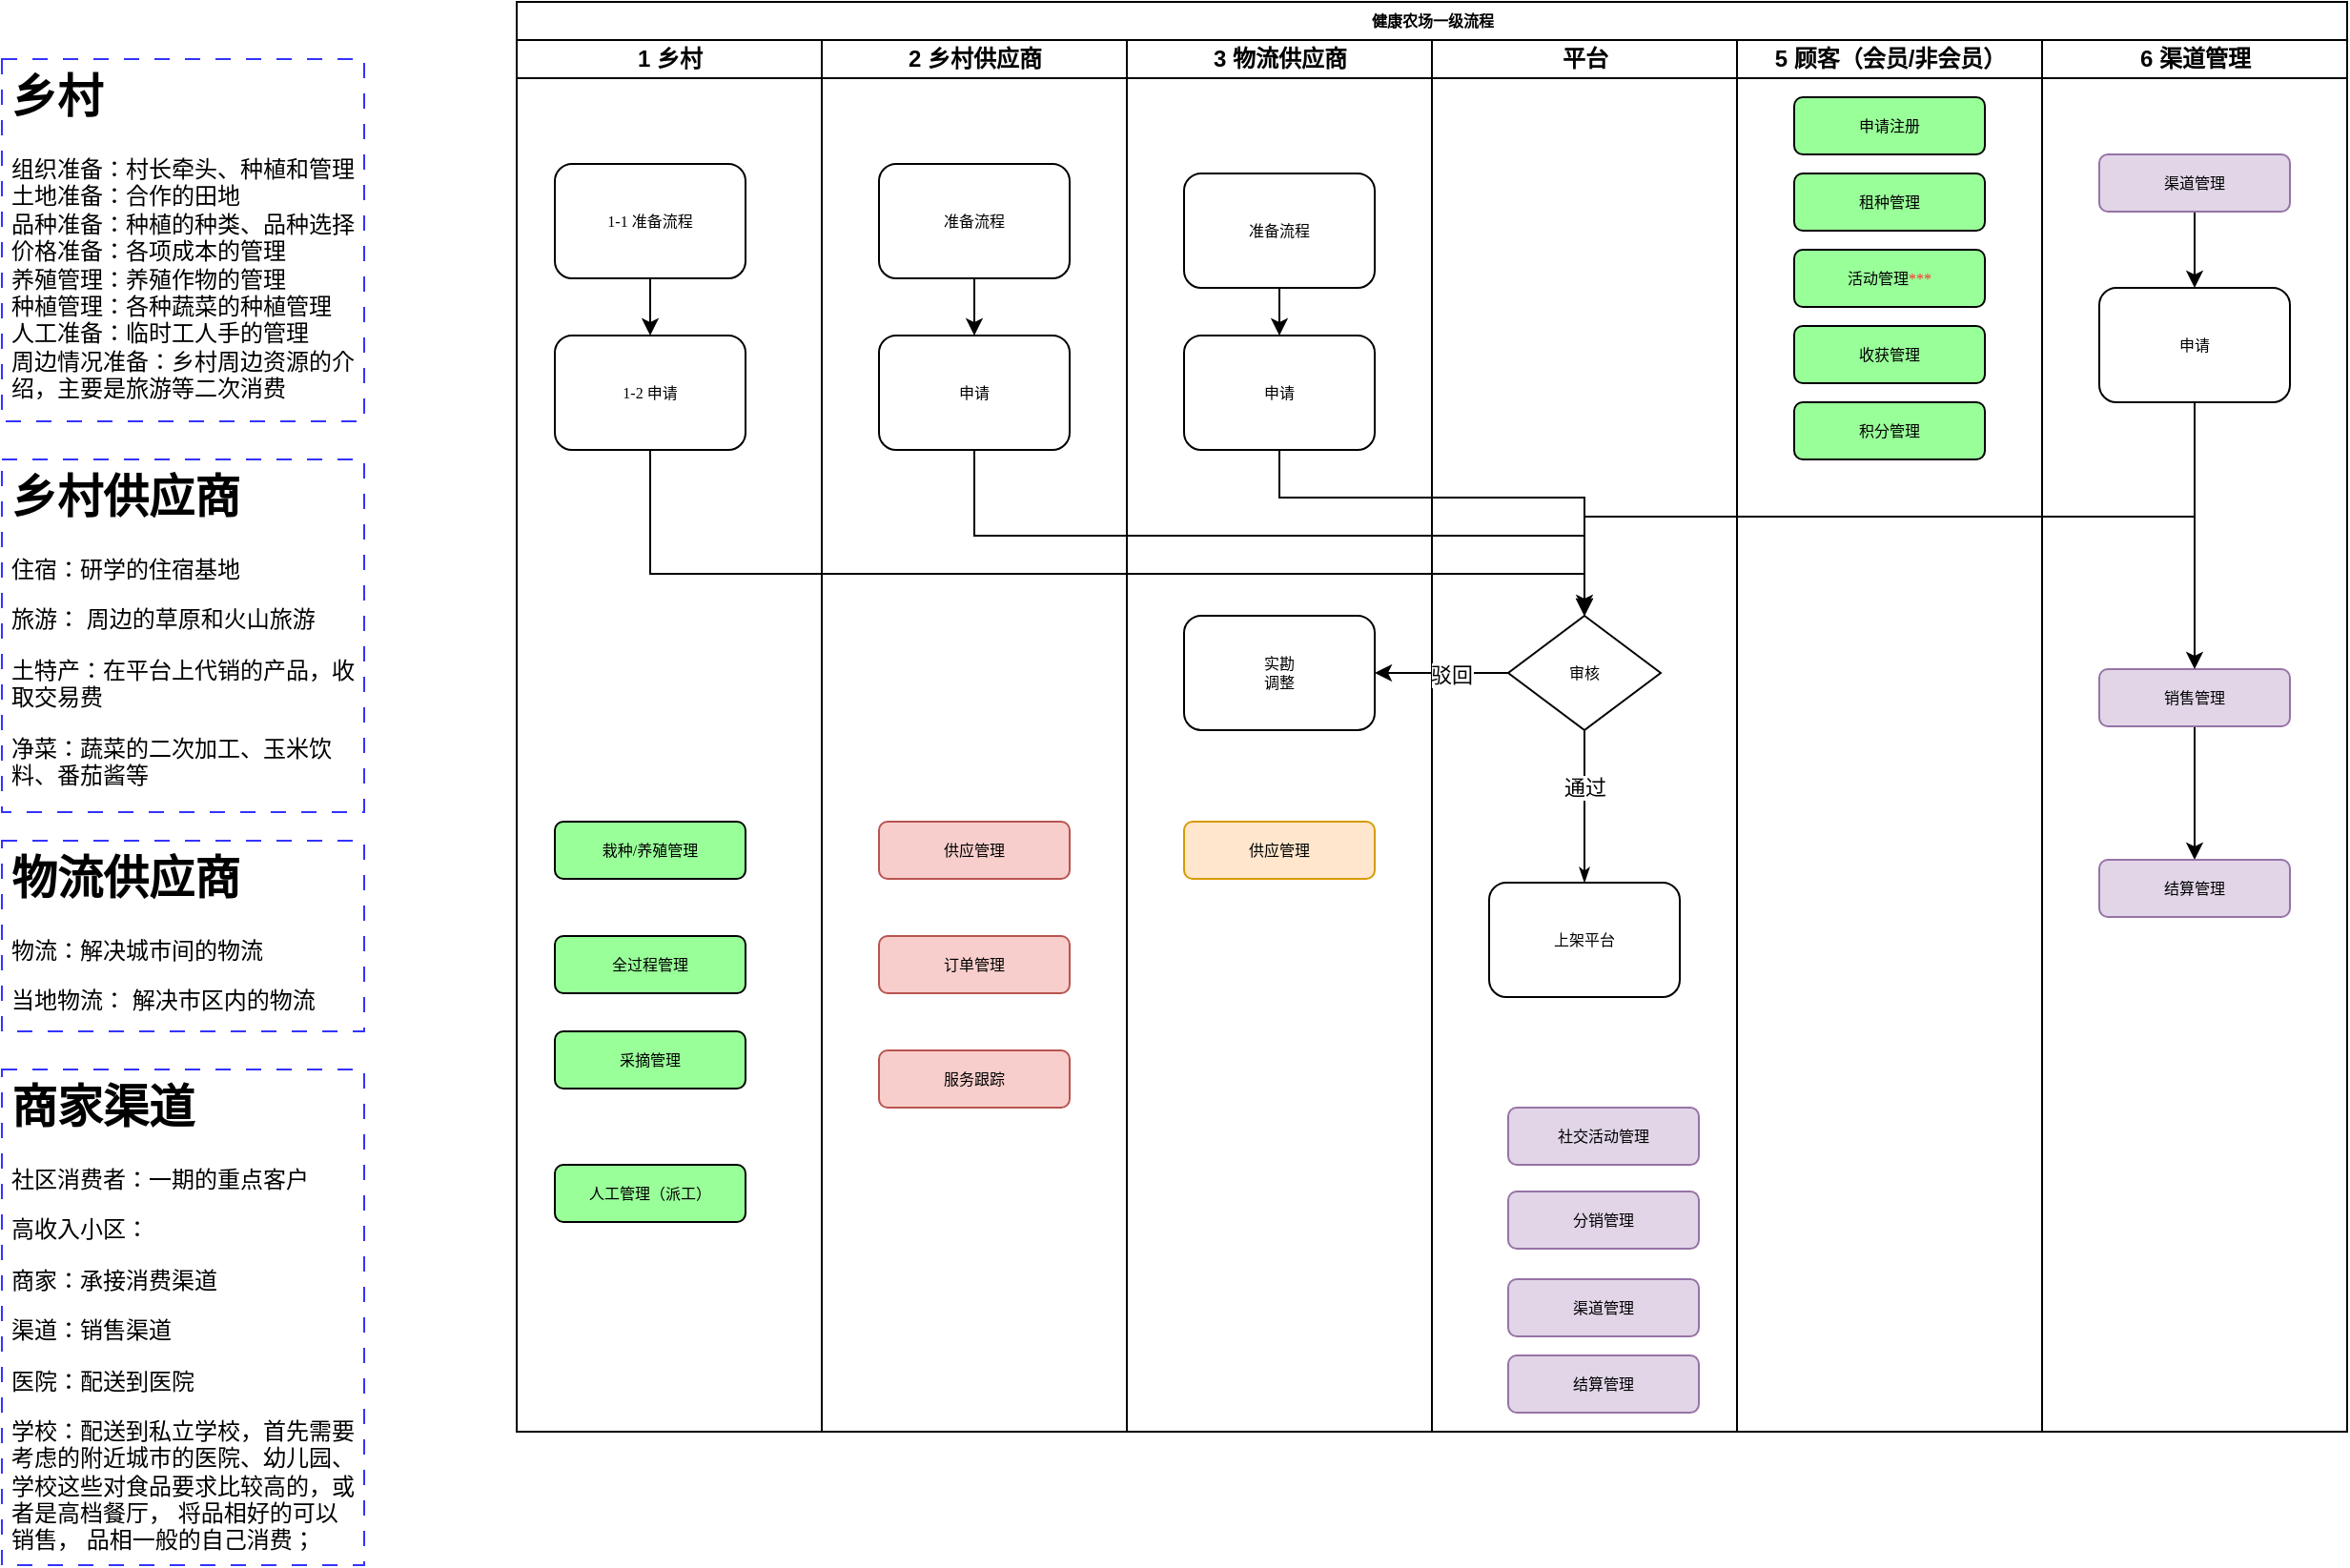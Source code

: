 <mxfile version="21.3.7" type="github" pages="6">
  <diagram name="1---平台全流程" id="74e2e168-ea6b-b213-b513-2b3c1d86103e">
    <mxGraphModel dx="2307" dy="847" grid="1" gridSize="10" guides="1" tooltips="1" connect="1" arrows="1" fold="1" page="1" pageScale="1" pageWidth="1100" pageHeight="850" background="none" math="0" shadow="0">
      <root>
        <mxCell id="0" />
        <mxCell id="1" parent="0" />
        <mxCell id="77e6c97f196da883-1" value="健康农场一级流程" style="swimlane;html=1;childLayout=stackLayout;startSize=20;rounded=0;shadow=0;labelBackgroundColor=none;strokeWidth=1;fontFamily=Verdana;fontSize=8;align=center;" parent="1" vertex="1">
          <mxGeometry x="70" y="40" width="960" height="750" as="geometry" />
        </mxCell>
        <mxCell id="77e6c97f196da883-2" value="1 乡村" style="swimlane;html=1;startSize=20;" parent="77e6c97f196da883-1" vertex="1">
          <mxGeometry y="20" width="160" height="730" as="geometry" />
        </mxCell>
        <mxCell id="bdiEfJfE8I_FC1TbVY2w-1" value="" style="edgeStyle=orthogonalEdgeStyle;rounded=0;orthogonalLoop=1;jettySize=auto;html=1;" parent="77e6c97f196da883-2" source="77e6c97f196da883-8" target="77e6c97f196da883-9" edge="1">
          <mxGeometry relative="1" as="geometry" />
        </mxCell>
        <mxCell id="77e6c97f196da883-8" value="1-1 准备流程" style="rounded=1;whiteSpace=wrap;html=1;shadow=0;labelBackgroundColor=none;strokeWidth=1;fontFamily=Verdana;fontSize=8;align=center;" parent="77e6c97f196da883-2" vertex="1">
          <mxGeometry x="20" y="65" width="100" height="60" as="geometry" />
        </mxCell>
        <mxCell id="77e6c97f196da883-9" value="1-2 申请" style="rounded=1;whiteSpace=wrap;html=1;shadow=0;labelBackgroundColor=none;strokeWidth=1;fontFamily=Verdana;fontSize=8;align=center;" parent="77e6c97f196da883-2" vertex="1">
          <mxGeometry x="20" y="155" width="100" height="60" as="geometry" />
        </mxCell>
        <mxCell id="bdiEfJfE8I_FC1TbVY2w-17" value="栽种/养殖管理" style="rounded=1;whiteSpace=wrap;html=1;shadow=0;labelBackgroundColor=none;strokeWidth=1;fontFamily=Verdana;fontSize=8;align=center;fillColor=#99FF99;" parent="77e6c97f196da883-2" vertex="1">
          <mxGeometry x="20" y="410" width="100" height="30" as="geometry" />
        </mxCell>
        <mxCell id="bdiEfJfE8I_FC1TbVY2w-18" value="全过程管理" style="rounded=1;whiteSpace=wrap;html=1;shadow=0;labelBackgroundColor=none;strokeWidth=1;fontFamily=Verdana;fontSize=8;align=center;fillColor=#99FF99;" parent="77e6c97f196da883-2" vertex="1">
          <mxGeometry x="20" y="470" width="100" height="30" as="geometry" />
        </mxCell>
        <mxCell id="bdiEfJfE8I_FC1TbVY2w-19" value="采摘管理" style="rounded=1;whiteSpace=wrap;html=1;shadow=0;labelBackgroundColor=none;strokeWidth=1;fontFamily=Verdana;fontSize=8;align=center;fillColor=#99FF99;" parent="77e6c97f196da883-2" vertex="1">
          <mxGeometry x="20" y="520" width="100" height="30" as="geometry" />
        </mxCell>
        <mxCell id="bdiEfJfE8I_FC1TbVY2w-20" value="人工管理（派工）" style="rounded=1;whiteSpace=wrap;html=1;shadow=0;labelBackgroundColor=none;strokeWidth=1;fontFamily=Verdana;fontSize=8;align=center;fillColor=#99FF99;" parent="77e6c97f196da883-2" vertex="1">
          <mxGeometry x="20" y="590" width="100" height="30" as="geometry" />
        </mxCell>
        <mxCell id="77e6c97f196da883-3" value="2 乡村供应商" style="swimlane;html=1;startSize=20;" parent="77e6c97f196da883-1" vertex="1">
          <mxGeometry x="160" y="20" width="160" height="730" as="geometry" />
        </mxCell>
        <mxCell id="bdiEfJfE8I_FC1TbVY2w-9" value="" style="edgeStyle=orthogonalEdgeStyle;rounded=0;orthogonalLoop=1;jettySize=auto;html=1;" parent="77e6c97f196da883-3" source="77e6c97f196da883-11" target="bdiEfJfE8I_FC1TbVY2w-8" edge="1">
          <mxGeometry relative="1" as="geometry" />
        </mxCell>
        <mxCell id="77e6c97f196da883-11" value="准备流程" style="rounded=1;whiteSpace=wrap;html=1;shadow=0;labelBackgroundColor=none;strokeWidth=1;fontFamily=Verdana;fontSize=8;align=center;" parent="77e6c97f196da883-3" vertex="1">
          <mxGeometry x="30" y="65" width="100" height="60" as="geometry" />
        </mxCell>
        <mxCell id="bdiEfJfE8I_FC1TbVY2w-8" value="申请" style="rounded=1;whiteSpace=wrap;html=1;shadow=0;labelBackgroundColor=none;strokeWidth=1;fontFamily=Verdana;fontSize=8;align=center;" parent="77e6c97f196da883-3" vertex="1">
          <mxGeometry x="30" y="155" width="100" height="60" as="geometry" />
        </mxCell>
        <mxCell id="bdiEfJfE8I_FC1TbVY2w-21" value="供应管理" style="rounded=1;whiteSpace=wrap;html=1;shadow=0;labelBackgroundColor=none;strokeWidth=1;fontFamily=Verdana;fontSize=8;align=center;fillColor=#f8cecc;strokeColor=#b85450;" parent="77e6c97f196da883-3" vertex="1">
          <mxGeometry x="30" y="410" width="100" height="30" as="geometry" />
        </mxCell>
        <mxCell id="bdiEfJfE8I_FC1TbVY2w-22" value="订单管理" style="rounded=1;whiteSpace=wrap;html=1;shadow=0;labelBackgroundColor=none;strokeWidth=1;fontFamily=Verdana;fontSize=8;align=center;fillColor=#f8cecc;strokeColor=#b85450;" parent="77e6c97f196da883-3" vertex="1">
          <mxGeometry x="30" y="470" width="100" height="30" as="geometry" />
        </mxCell>
        <mxCell id="bdiEfJfE8I_FC1TbVY2w-23" value="服务跟踪" style="rounded=1;whiteSpace=wrap;html=1;shadow=0;labelBackgroundColor=none;strokeWidth=1;fontFamily=Verdana;fontSize=8;align=center;fillColor=#f8cecc;strokeColor=#b85450;" parent="77e6c97f196da883-3" vertex="1">
          <mxGeometry x="30" y="530" width="100" height="30" as="geometry" />
        </mxCell>
        <mxCell id="77e6c97f196da883-4" value="3 物流供应商" style="swimlane;html=1;startSize=20;" parent="77e6c97f196da883-1" vertex="1">
          <mxGeometry x="320" y="20" width="160" height="730" as="geometry" />
        </mxCell>
        <mxCell id="bdiEfJfE8I_FC1TbVY2w-26" value="" style="edgeStyle=orthogonalEdgeStyle;rounded=0;orthogonalLoop=1;jettySize=auto;html=1;" parent="77e6c97f196da883-4" source="77e6c97f196da883-12" edge="1">
          <mxGeometry relative="1" as="geometry">
            <mxPoint x="240" y="300" as="targetPoint" />
            <Array as="points">
              <mxPoint x="80" y="240" />
              <mxPoint x="240" y="240" />
            </Array>
          </mxGeometry>
        </mxCell>
        <mxCell id="77e6c97f196da883-12" value="申请" style="rounded=1;whiteSpace=wrap;html=1;shadow=0;labelBackgroundColor=none;strokeWidth=1;fontFamily=Verdana;fontSize=8;align=center;" parent="77e6c97f196da883-4" vertex="1">
          <mxGeometry x="30" y="155" width="100" height="60" as="geometry" />
        </mxCell>
        <mxCell id="bdiEfJfE8I_FC1TbVY2w-12" value="" style="edgeStyle=orthogonalEdgeStyle;rounded=0;orthogonalLoop=1;jettySize=auto;html=1;" parent="77e6c97f196da883-4" source="bdiEfJfE8I_FC1TbVY2w-4" target="77e6c97f196da883-12" edge="1">
          <mxGeometry relative="1" as="geometry" />
        </mxCell>
        <mxCell id="bdiEfJfE8I_FC1TbVY2w-4" value="准备流程" style="rounded=1;whiteSpace=wrap;html=1;shadow=0;labelBackgroundColor=none;strokeWidth=1;fontFamily=Verdana;fontSize=8;align=center;" parent="77e6c97f196da883-4" vertex="1">
          <mxGeometry x="30" y="70" width="100" height="60" as="geometry" />
        </mxCell>
        <mxCell id="bdiEfJfE8I_FC1TbVY2w-14" value="实勘&lt;br&gt;调整" style="rounded=1;whiteSpace=wrap;html=1;shadow=0;labelBackgroundColor=none;strokeWidth=1;fontFamily=Verdana;fontSize=8;align=center;" parent="77e6c97f196da883-4" vertex="1">
          <mxGeometry x="30" y="302" width="100" height="60" as="geometry" />
        </mxCell>
        <mxCell id="bdiEfJfE8I_FC1TbVY2w-27" value="供应管理" style="rounded=1;whiteSpace=wrap;html=1;shadow=0;labelBackgroundColor=none;strokeWidth=1;fontFamily=Verdana;fontSize=8;align=center;fillColor=#ffe6cc;strokeColor=#d79b00;" parent="77e6c97f196da883-4" vertex="1">
          <mxGeometry x="30" y="410" width="100" height="30" as="geometry" />
        </mxCell>
        <mxCell id="77e6c97f196da883-5" value="平台" style="swimlane;html=1;startSize=20;" parent="77e6c97f196da883-1" vertex="1">
          <mxGeometry x="480" y="20" width="160" height="730" as="geometry" />
        </mxCell>
        <mxCell id="77e6c97f196da883-16" value="审核" style="rhombus;whiteSpace=wrap;html=1;rounded=0;shadow=0;labelBackgroundColor=none;strokeWidth=1;fontFamily=Verdana;fontSize=8;align=center;" parent="77e6c97f196da883-5" vertex="1">
          <mxGeometry x="40" y="302" width="80" height="60" as="geometry" />
        </mxCell>
        <mxCell id="77e6c97f196da883-17" value="上架平台" style="rounded=1;whiteSpace=wrap;html=1;shadow=0;labelBackgroundColor=none;strokeWidth=1;fontFamily=Verdana;fontSize=8;align=center;" parent="77e6c97f196da883-5" vertex="1">
          <mxGeometry x="30" y="442" width="100" height="60" as="geometry" />
        </mxCell>
        <mxCell id="77e6c97f196da883-35" style="edgeStyle=orthogonalEdgeStyle;rounded=1;html=1;labelBackgroundColor=none;startArrow=none;startFill=0;startSize=5;endArrow=classicThin;endFill=1;endSize=5;jettySize=auto;orthogonalLoop=1;strokeWidth=1;fontFamily=Verdana;fontSize=8" parent="77e6c97f196da883-5" source="77e6c97f196da883-16" target="77e6c97f196da883-17" edge="1">
          <mxGeometry relative="1" as="geometry" />
        </mxCell>
        <mxCell id="bdiEfJfE8I_FC1TbVY2w-13" value="通过" style="edgeLabel;html=1;align=center;verticalAlign=middle;resizable=0;points=[];" parent="77e6c97f196da883-35" vertex="1" connectable="0">
          <mxGeometry x="-0.246" relative="1" as="geometry">
            <mxPoint as="offset" />
          </mxGeometry>
        </mxCell>
        <mxCell id="bdiEfJfE8I_FC1TbVY2w-28" value="社交活动管理" style="rounded=1;whiteSpace=wrap;html=1;shadow=0;labelBackgroundColor=none;strokeWidth=1;fontFamily=Verdana;fontSize=8;align=center;fillColor=#e1d5e7;strokeColor=#9673a6;" parent="77e6c97f196da883-5" vertex="1">
          <mxGeometry x="40" y="560" width="100" height="30" as="geometry" />
        </mxCell>
        <mxCell id="bdiEfJfE8I_FC1TbVY2w-29" value="分销管理" style="rounded=1;whiteSpace=wrap;html=1;shadow=0;labelBackgroundColor=none;strokeWidth=1;fontFamily=Verdana;fontSize=8;align=center;fillColor=#e1d5e7;strokeColor=#9673a6;" parent="77e6c97f196da883-5" vertex="1">
          <mxGeometry x="40" y="604" width="100" height="30" as="geometry" />
        </mxCell>
        <mxCell id="bdiEfJfE8I_FC1TbVY2w-30" value="渠道管理" style="rounded=1;whiteSpace=wrap;html=1;shadow=0;labelBackgroundColor=none;strokeWidth=1;fontFamily=Verdana;fontSize=8;align=center;fillColor=#e1d5e7;strokeColor=#9673a6;" parent="77e6c97f196da883-5" vertex="1">
          <mxGeometry x="40" y="650" width="100" height="30" as="geometry" />
        </mxCell>
        <mxCell id="bdiEfJfE8I_FC1TbVY2w-39" value="结算管理" style="rounded=1;whiteSpace=wrap;html=1;shadow=0;labelBackgroundColor=none;strokeWidth=1;fontFamily=Verdana;fontSize=8;align=center;fillColor=#e1d5e7;strokeColor=#9673a6;" parent="77e6c97f196da883-5" vertex="1">
          <mxGeometry x="40" y="690" width="100" height="30" as="geometry" />
        </mxCell>
        <mxCell id="77e6c97f196da883-6" value="5 顾客（会员/非会员）" style="swimlane;html=1;startSize=20;" parent="77e6c97f196da883-1" vertex="1">
          <mxGeometry x="640" y="20" width="160" height="730" as="geometry" />
        </mxCell>
        <mxCell id="bdiEfJfE8I_FC1TbVY2w-40" value="申请注册" style="rounded=1;whiteSpace=wrap;html=1;shadow=0;labelBackgroundColor=none;strokeWidth=1;fontFamily=Verdana;fontSize=8;align=center;fillColor=#99FF99;" parent="77e6c97f196da883-6" vertex="1">
          <mxGeometry x="30" y="30" width="100" height="30" as="geometry" />
        </mxCell>
        <mxCell id="bdiEfJfE8I_FC1TbVY2w-41" value="租种管理" style="rounded=1;whiteSpace=wrap;html=1;shadow=0;labelBackgroundColor=none;strokeWidth=1;fontFamily=Verdana;fontSize=8;align=center;fillColor=#99FF99;" parent="77e6c97f196da883-6" vertex="1">
          <mxGeometry x="30" y="70" width="100" height="30" as="geometry" />
        </mxCell>
        <mxCell id="bdiEfJfE8I_FC1TbVY2w-42" value="活动管理&lt;font color=&quot;#ff3333&quot;&gt;***&lt;/font&gt;" style="rounded=1;whiteSpace=wrap;html=1;shadow=0;labelBackgroundColor=none;strokeWidth=1;fontFamily=Verdana;fontSize=8;align=center;fillColor=#99FF99;" parent="77e6c97f196da883-6" vertex="1">
          <mxGeometry x="30" y="110" width="100" height="30" as="geometry" />
        </mxCell>
        <mxCell id="bdiEfJfE8I_FC1TbVY2w-43" value="收获管理" style="rounded=1;whiteSpace=wrap;html=1;shadow=0;labelBackgroundColor=none;strokeWidth=1;fontFamily=Verdana;fontSize=8;align=center;fillColor=#99FF99;" parent="77e6c97f196da883-6" vertex="1">
          <mxGeometry x="30" y="150" width="100" height="30" as="geometry" />
        </mxCell>
        <mxCell id="bdiEfJfE8I_FC1TbVY2w-44" value="积分管理" style="rounded=1;whiteSpace=wrap;html=1;shadow=0;labelBackgroundColor=none;strokeWidth=1;fontFamily=Verdana;fontSize=8;align=center;fillColor=#99FF99;" parent="77e6c97f196da883-6" vertex="1">
          <mxGeometry x="30" y="190" width="100" height="30" as="geometry" />
        </mxCell>
        <mxCell id="77e6c97f196da883-7" value="6 渠道管理" style="swimlane;html=1;startSize=20;" parent="77e6c97f196da883-1" vertex="1">
          <mxGeometry x="800" y="20" width="160" height="730" as="geometry" />
        </mxCell>
        <mxCell id="bdiEfJfE8I_FC1TbVY2w-35" value="" style="edgeStyle=orthogonalEdgeStyle;rounded=0;orthogonalLoop=1;jettySize=auto;html=1;" parent="77e6c97f196da883-7" source="bdiEfJfE8I_FC1TbVY2w-31" target="bdiEfJfE8I_FC1TbVY2w-34" edge="1">
          <mxGeometry relative="1" as="geometry" />
        </mxCell>
        <mxCell id="bdiEfJfE8I_FC1TbVY2w-31" value="渠道管理" style="rounded=1;whiteSpace=wrap;html=1;shadow=0;labelBackgroundColor=none;strokeWidth=1;fontFamily=Verdana;fontSize=8;align=center;fillColor=#e1d5e7;strokeColor=#9673a6;" parent="77e6c97f196da883-7" vertex="1">
          <mxGeometry x="30" y="60" width="100" height="30" as="geometry" />
        </mxCell>
        <mxCell id="bdiEfJfE8I_FC1TbVY2w-38" value="" style="edgeStyle=orthogonalEdgeStyle;rounded=0;orthogonalLoop=1;jettySize=auto;html=1;" parent="77e6c97f196da883-7" source="bdiEfJfE8I_FC1TbVY2w-32" target="bdiEfJfE8I_FC1TbVY2w-33" edge="1">
          <mxGeometry relative="1" as="geometry" />
        </mxCell>
        <mxCell id="bdiEfJfE8I_FC1TbVY2w-32" value="销售管理" style="rounded=1;whiteSpace=wrap;html=1;shadow=0;labelBackgroundColor=none;strokeWidth=1;fontFamily=Verdana;fontSize=8;align=center;fillColor=#e1d5e7;strokeColor=#9673a6;" parent="77e6c97f196da883-7" vertex="1">
          <mxGeometry x="30" y="330" width="100" height="30" as="geometry" />
        </mxCell>
        <mxCell id="bdiEfJfE8I_FC1TbVY2w-33" value="结算管理" style="rounded=1;whiteSpace=wrap;html=1;shadow=0;labelBackgroundColor=none;strokeWidth=1;fontFamily=Verdana;fontSize=8;align=center;fillColor=#e1d5e7;strokeColor=#9673a6;" parent="77e6c97f196da883-7" vertex="1">
          <mxGeometry x="30" y="430" width="100" height="30" as="geometry" />
        </mxCell>
        <mxCell id="bdiEfJfE8I_FC1TbVY2w-37" style="edgeStyle=orthogonalEdgeStyle;rounded=0;orthogonalLoop=1;jettySize=auto;html=1;entryX=0.5;entryY=0;entryDx=0;entryDy=0;" parent="77e6c97f196da883-7" source="bdiEfJfE8I_FC1TbVY2w-34" target="bdiEfJfE8I_FC1TbVY2w-32" edge="1">
          <mxGeometry relative="1" as="geometry" />
        </mxCell>
        <mxCell id="bdiEfJfE8I_FC1TbVY2w-34" value="申请" style="rounded=1;whiteSpace=wrap;html=1;shadow=0;labelBackgroundColor=none;strokeWidth=1;fontFamily=Verdana;fontSize=8;align=center;" parent="77e6c97f196da883-7" vertex="1">
          <mxGeometry x="30" y="130" width="100" height="60" as="geometry" />
        </mxCell>
        <mxCell id="bdiEfJfE8I_FC1TbVY2w-15" value="" style="edgeStyle=orthogonalEdgeStyle;rounded=0;orthogonalLoop=1;jettySize=auto;html=1;" parent="77e6c97f196da883-1" source="77e6c97f196da883-16" target="bdiEfJfE8I_FC1TbVY2w-14" edge="1">
          <mxGeometry relative="1" as="geometry">
            <Array as="points">
              <mxPoint x="470" y="352" />
              <mxPoint x="470" y="352" />
            </Array>
          </mxGeometry>
        </mxCell>
        <mxCell id="bdiEfJfE8I_FC1TbVY2w-16" value="驳回" style="edgeLabel;html=1;align=center;verticalAlign=middle;resizable=0;points=[];" parent="bdiEfJfE8I_FC1TbVY2w-15" vertex="1" connectable="0">
          <mxGeometry x="-0.139" y="1" relative="1" as="geometry">
            <mxPoint as="offset" />
          </mxGeometry>
        </mxCell>
        <mxCell id="bdiEfJfE8I_FC1TbVY2w-24" style="edgeStyle=orthogonalEdgeStyle;rounded=0;orthogonalLoop=1;jettySize=auto;html=1;" parent="77e6c97f196da883-1" source="77e6c97f196da883-9" target="77e6c97f196da883-16" edge="1">
          <mxGeometry relative="1" as="geometry">
            <Array as="points">
              <mxPoint x="70" y="300" />
              <mxPoint x="560" y="300" />
            </Array>
          </mxGeometry>
        </mxCell>
        <mxCell id="bdiEfJfE8I_FC1TbVY2w-25" style="edgeStyle=orthogonalEdgeStyle;rounded=0;orthogonalLoop=1;jettySize=auto;html=1;" parent="77e6c97f196da883-1" source="bdiEfJfE8I_FC1TbVY2w-8" target="77e6c97f196da883-16" edge="1">
          <mxGeometry relative="1" as="geometry">
            <Array as="points">
              <mxPoint x="240" y="280" />
              <mxPoint x="560" y="280" />
            </Array>
          </mxGeometry>
        </mxCell>
        <mxCell id="bdiEfJfE8I_FC1TbVY2w-36" style="edgeStyle=orthogonalEdgeStyle;rounded=0;orthogonalLoop=1;jettySize=auto;html=1;entryX=0.5;entryY=0;entryDx=0;entryDy=0;" parent="77e6c97f196da883-1" source="bdiEfJfE8I_FC1TbVY2w-34" target="77e6c97f196da883-16" edge="1">
          <mxGeometry relative="1" as="geometry">
            <Array as="points">
              <mxPoint x="880" y="270" />
              <mxPoint x="560" y="270" />
            </Array>
          </mxGeometry>
        </mxCell>
        <mxCell id="bdiEfJfE8I_FC1TbVY2w-2" value="&lt;h1&gt;乡村&lt;/h1&gt;&lt;div class=&quot;mind-clipboard&quot;&gt;&lt;div&gt;组织准备：村长牵头、种植和管理&lt;/div&gt;&lt;div&gt;土地准备：合作的田地&lt;/div&gt;&lt;div&gt;品种准备：种植的种类、品种选择&lt;/div&gt;&lt;div&gt;价格准备：各项成本的管理&lt;/div&gt;&lt;div&gt;养殖管理：养殖作物的管理&lt;/div&gt;&lt;div&gt;种植管理：各种蔬菜的种植管理&lt;/div&gt;&lt;div&gt;人工准备：临时工人手的管理&lt;/div&gt;&lt;div&gt;周边情况准备：乡村周边资源的介绍，主要是旅游等二次消费&lt;/div&gt;&lt;div&gt;&lt;/div&gt;&lt;/div&gt;" style="text;html=1;strokeColor=#3333FF;fillColor=none;spacing=5;spacingTop=-20;whiteSpace=wrap;overflow=hidden;rounded=0;dashed=1;dashPattern=8 8;" parent="1" vertex="1">
          <mxGeometry x="-200" y="70" width="190" height="190" as="geometry" />
        </mxCell>
        <mxCell id="bdiEfJfE8I_FC1TbVY2w-3" value="&lt;h1&gt;乡村供应商&lt;/h1&gt;&lt;p&gt;住宿：研学的住宿基地&lt;/p&gt;&lt;p&gt;旅游： 周边的草原和火山旅游&lt;/p&gt;&lt;p&gt;土特产：在平台上代销的产品，收取交易费&lt;/p&gt;&lt;p&gt;净菜：蔬菜的二次加工、玉米饮料、番茄酱等&lt;br&gt;&lt;/p&gt;&lt;p&gt;&lt;br&gt;&lt;/p&gt;" style="text;html=1;strokeColor=#3333FF;fillColor=none;spacing=5;spacingTop=-20;whiteSpace=wrap;overflow=hidden;rounded=0;dashed=1;dashPattern=8 8;" parent="1" vertex="1">
          <mxGeometry x="-200" y="280" width="190" height="185" as="geometry" />
        </mxCell>
        <mxCell id="bdiEfJfE8I_FC1TbVY2w-5" value="&lt;h1&gt;物流供应商&lt;/h1&gt;&lt;p&gt;物流：解决城市间的物流&lt;/p&gt;&lt;p&gt;当地物流： 解决市区内的物流&lt;/p&gt;&lt;p&gt;&lt;br&gt;&lt;/p&gt;" style="text;html=1;strokeColor=#3333FF;fillColor=none;spacing=5;spacingTop=-20;whiteSpace=wrap;overflow=hidden;rounded=0;dashed=1;dashPattern=8 8;" parent="1" vertex="1">
          <mxGeometry x="-200" y="480" width="190" height="100" as="geometry" />
        </mxCell>
        <mxCell id="bdiEfJfE8I_FC1TbVY2w-7" value="&lt;h1&gt;商家渠道&lt;/h1&gt;&lt;p&gt;社区消费者：一期的重点客户&lt;/p&gt;&lt;p&gt;高收入小区：&lt;/p&gt;&lt;p&gt;商家：承接消费渠道&lt;/p&gt;&lt;p&gt;渠道：销售渠道&lt;/p&gt;&lt;p&gt;&lt;span style=&quot;background-color: initial;&quot;&gt;医院：配送到医院&lt;/span&gt;&lt;br&gt;&lt;/p&gt;&lt;p&gt;学校：配送到私立学校，首先需要考虑的附近城市的医院、幼儿园、学校这些对食品要求比较高的，或者是高档餐厅， 将品相好的可以销售， 品相一般的自己消费；&lt;/p&gt;&lt;div class=&quot;mind-clipboard&quot;&gt;&lt;div&gt;&lt;br&gt;&lt;/div&gt;&lt;/div&gt;" style="text;html=1;strokeColor=#3333FF;fillColor=none;spacing=5;spacingTop=-20;whiteSpace=wrap;overflow=hidden;rounded=0;dashed=1;dashPattern=8 8;" parent="1" vertex="1">
          <mxGeometry x="-200" y="600" width="190" height="260" as="geometry" />
        </mxCell>
      </root>
    </mxGraphModel>
  </diagram>
  <diagram id="E1LwZMA4pDtmjwUUvltx" name="1-1 乡村准备">
    <mxGraphModel dx="2034" dy="847" grid="1" gridSize="10" guides="1" tooltips="1" connect="1" arrows="1" fold="1" page="1" pageScale="1" pageWidth="827" pageHeight="1169" math="0" shadow="0">
      <root>
        <mxCell id="0" />
        <mxCell id="1" parent="0" />
        <mxCell id="313pG6ubk9GXBY_i31wl-1" value="1-1 乡村管理" style="swimlane;childLayout=stackLayout;resizeParent=1;resizeParentMax=0;startSize=20;html=1;" parent="1" vertex="1">
          <mxGeometry x="100.0" y="60" width="550" height="680" as="geometry" />
        </mxCell>
        <mxCell id="313pG6ubk9GXBY_i31wl-2" value="乡村" style="swimlane;startSize=20;html=1;" parent="313pG6ubk9GXBY_i31wl-1" vertex="1">
          <mxGeometry y="20" width="190" height="660" as="geometry" />
        </mxCell>
        <mxCell id="313pG6ubk9GXBY_i31wl-6" value="周边资源&lt;br&gt;（旅游资源、土地的数量、质量）" style="rounded=0;whiteSpace=wrap;html=1;fillColor=#f8cecc;strokeColor=#b85450;" parent="313pG6ubk9GXBY_i31wl-2" vertex="1">
          <mxGeometry x="35.0" y="50" width="120" height="60" as="geometry" />
        </mxCell>
        <mxCell id="bj5oLYvQezmFyfnRu-zU-14" style="edgeStyle=orthogonalEdgeStyle;rounded=0;orthogonalLoop=1;jettySize=auto;html=1;" parent="313pG6ubk9GXBY_i31wl-2" source="313pG6ubk9GXBY_i31wl-7" edge="1">
          <mxGeometry relative="1" as="geometry">
            <mxPoint x="290.0" y="260" as="targetPoint" />
          </mxGeometry>
        </mxCell>
        <mxCell id="313pG6ubk9GXBY_i31wl-7" value="组织准备&lt;br&gt;（村长、社员、经营管理人员）" style="rounded=0;whiteSpace=wrap;html=1;" parent="313pG6ubk9GXBY_i31wl-2" vertex="1">
          <mxGeometry x="35.0" y="130" width="120" height="60" as="geometry" />
        </mxCell>
        <mxCell id="NLmNxpPEM9foKHpmeqlB-1" value="经营种类准备&lt;br&gt;（种类、品种、能力准备）" style="rounded=0;whiteSpace=wrap;html=1;" parent="313pG6ubk9GXBY_i31wl-2" vertex="1">
          <mxGeometry x="35.0" y="210" width="120" height="60" as="geometry" />
        </mxCell>
        <mxCell id="JCW4W0vveWqLh9UUHWHD-1" value="价格准备&lt;br&gt;（土地租金、粪肥、育种、育苗、苗架、地膜、滴灌，人力成本）" style="rounded=0;whiteSpace=wrap;html=1;" parent="313pG6ubk9GXBY_i31wl-2" vertex="1">
          <mxGeometry x="35" y="290" width="120" height="80" as="geometry" />
        </mxCell>
        <mxCell id="bj5oLYvQezmFyfnRu-zU-1" value="种植管理&lt;br&gt;（日常监管）" style="rounded=0;whiteSpace=wrap;html=1;" parent="313pG6ubk9GXBY_i31wl-2" vertex="1">
          <mxGeometry x="35" y="390" width="120" height="80" as="geometry" />
        </mxCell>
        <mxCell id="bj5oLYvQezmFyfnRu-zU-11" value="采摘管理&lt;br&gt;（日常监管）" style="rounded=0;whiteSpace=wrap;html=1;" parent="313pG6ubk9GXBY_i31wl-2" vertex="1">
          <mxGeometry x="35" y="490" width="120" height="80" as="geometry" />
        </mxCell>
        <mxCell id="313pG6ubk9GXBY_i31wl-3" value="平台" style="swimlane;startSize=20;html=1;" parent="313pG6ubk9GXBY_i31wl-1" vertex="1">
          <mxGeometry x="190" y="20" width="200" height="660" as="geometry" />
        </mxCell>
        <mxCell id="bj5oLYvQezmFyfnRu-zU-20" value="" style="edgeStyle=orthogonalEdgeStyle;rounded=0;orthogonalLoop=1;jettySize=auto;html=1;" parent="313pG6ubk9GXBY_i31wl-3" source="bj5oLYvQezmFyfnRu-zU-12" target="bj5oLYvQezmFyfnRu-zU-19" edge="1">
          <mxGeometry relative="1" as="geometry" />
        </mxCell>
        <mxCell id="bj5oLYvQezmFyfnRu-zU-12" value="平台审核" style="rhombus;whiteSpace=wrap;html=1;" parent="313pG6ubk9GXBY_i31wl-3" vertex="1">
          <mxGeometry x="40" y="260" width="120" height="80" as="geometry" />
        </mxCell>
        <mxCell id="bj5oLYvQezmFyfnRu-zU-23" value="" style="edgeStyle=orthogonalEdgeStyle;rounded=0;orthogonalLoop=1;jettySize=auto;html=1;" parent="313pG6ubk9GXBY_i31wl-3" source="bj5oLYvQezmFyfnRu-zU-19" target="bj5oLYvQezmFyfnRu-zU-22" edge="1">
          <mxGeometry relative="1" as="geometry" />
        </mxCell>
        <mxCell id="bj5oLYvQezmFyfnRu-zU-19" value="地理位置&lt;br&gt;经济作物&lt;br&gt;旅游资源&lt;br&gt;价格模型" style="rounded=0;whiteSpace=wrap;html=1;" parent="313pG6ubk9GXBY_i31wl-3" vertex="1">
          <mxGeometry x="40.0" y="390" width="120" height="60" as="geometry" />
        </mxCell>
        <mxCell id="bj5oLYvQezmFyfnRu-zU-25" value="" style="edgeStyle=orthogonalEdgeStyle;rounded=0;orthogonalLoop=1;jettySize=auto;html=1;" parent="313pG6ubk9GXBY_i31wl-3" source="bj5oLYvQezmFyfnRu-zU-22" target="bj5oLYvQezmFyfnRu-zU-24" edge="1">
          <mxGeometry relative="1" as="geometry" />
        </mxCell>
        <mxCell id="bj5oLYvQezmFyfnRu-zU-22" value="前期人工审核&lt;br&gt;后期模型审核" style="rounded=0;whiteSpace=wrap;html=1;" parent="313pG6ubk9GXBY_i31wl-3" vertex="1">
          <mxGeometry x="40.0" y="474" width="120" height="60" as="geometry" />
        </mxCell>
        <mxCell id="bj5oLYvQezmFyfnRu-zU-24" value="审核成功&lt;br&gt;上架平台" style="rounded=0;whiteSpace=wrap;html=1;" parent="313pG6ubk9GXBY_i31wl-3" vertex="1">
          <mxGeometry x="40.0" y="580" width="120" height="60" as="geometry" />
        </mxCell>
        <mxCell id="313pG6ubk9GXBY_i31wl-4" value="顾客" style="swimlane;startSize=20;html=1;" parent="313pG6ubk9GXBY_i31wl-1" vertex="1">
          <mxGeometry x="390" y="20" width="160" height="660" as="geometry" />
        </mxCell>
        <mxCell id="gcaTybr2jOqAFnTLutzA-1" value="考虑因素&lt;br&gt;（种植作物&lt;br&gt;成本因素&lt;br&gt;旅游资源&lt;br&gt;美食资源&lt;br&gt;交通成本&lt;br&gt;）" style="rounded=0;whiteSpace=wrap;html=1;" parent="313pG6ubk9GXBY_i31wl-4" vertex="1">
          <mxGeometry x="20" y="380" width="120" height="100" as="geometry" />
        </mxCell>
        <mxCell id="bj5oLYvQezmFyfnRu-zU-13" style="edgeStyle=orthogonalEdgeStyle;rounded=0;orthogonalLoop=1;jettySize=auto;html=1;entryX=0.5;entryY=0;entryDx=0;entryDy=0;" parent="313pG6ubk9GXBY_i31wl-1" source="313pG6ubk9GXBY_i31wl-6" target="bj5oLYvQezmFyfnRu-zU-12" edge="1">
          <mxGeometry relative="1" as="geometry" />
        </mxCell>
        <mxCell id="bj5oLYvQezmFyfnRu-zU-15" style="edgeStyle=orthogonalEdgeStyle;rounded=0;orthogonalLoop=1;jettySize=auto;html=1;entryX=0.5;entryY=0;entryDx=0;entryDy=0;" parent="313pG6ubk9GXBY_i31wl-1" source="NLmNxpPEM9foKHpmeqlB-1" target="bj5oLYvQezmFyfnRu-zU-12" edge="1">
          <mxGeometry relative="1" as="geometry" />
        </mxCell>
        <mxCell id="bj5oLYvQezmFyfnRu-zU-16" style="edgeStyle=orthogonalEdgeStyle;rounded=0;orthogonalLoop=1;jettySize=auto;html=1;entryX=0;entryY=0.5;entryDx=0;entryDy=0;" parent="313pG6ubk9GXBY_i31wl-1" source="JCW4W0vveWqLh9UUHWHD-1" target="bj5oLYvQezmFyfnRu-zU-12" edge="1">
          <mxGeometry relative="1" as="geometry" />
        </mxCell>
        <mxCell id="bj5oLYvQezmFyfnRu-zU-17" style="edgeStyle=orthogonalEdgeStyle;rounded=0;orthogonalLoop=1;jettySize=auto;html=1;entryX=0;entryY=0.5;entryDx=0;entryDy=0;" parent="313pG6ubk9GXBY_i31wl-1" source="bj5oLYvQezmFyfnRu-zU-1" target="bj5oLYvQezmFyfnRu-zU-12" edge="1">
          <mxGeometry relative="1" as="geometry" />
        </mxCell>
        <mxCell id="bj5oLYvQezmFyfnRu-zU-18" style="edgeStyle=orthogonalEdgeStyle;rounded=0;orthogonalLoop=1;jettySize=auto;html=1;entryX=0;entryY=0.5;entryDx=0;entryDy=0;" parent="313pG6ubk9GXBY_i31wl-1" source="bj5oLYvQezmFyfnRu-zU-11" target="bj5oLYvQezmFyfnRu-zU-12" edge="1">
          <mxGeometry relative="1" as="geometry" />
        </mxCell>
        <mxCell id="TV74RX1mGMC2DMjjI37V-1" value="&lt;h1&gt;乡村&lt;/h1&gt;&lt;div class=&quot;mind-clipboard&quot;&gt;&lt;div&gt;组织准备：村长牵头、种植和管理&lt;/div&gt;&lt;div&gt;土地准备：合作的田地&lt;/div&gt;&lt;div&gt;品种准备：种植的种类、品种选择&lt;/div&gt;&lt;div&gt;价格准备：各项成本的管理&lt;/div&gt;&lt;div&gt;养殖管理：养殖作物的管理&lt;/div&gt;&lt;div&gt;种植管理：各种蔬菜的种植管理&lt;/div&gt;&lt;div&gt;人工准备：临时工人手的管理&lt;/div&gt;&lt;div&gt;周边情况准备：乡村周边资源的介绍，主要是旅游等二次消费&lt;/div&gt;&lt;div&gt;&lt;/div&gt;&lt;/div&gt;" style="text;html=1;strokeColor=#3333FF;fillColor=none;spacing=5;spacingTop=-20;whiteSpace=wrap;overflow=hidden;rounded=0;dashed=1;dashPattern=8 8;" vertex="1" parent="1">
          <mxGeometry x="-110" y="60" width="190" height="190" as="geometry" />
        </mxCell>
        <mxCell id="9T9T222LoH6HPyPB1X9o-1" value="&lt;h1&gt;乡村供应商&lt;/h1&gt;&lt;p&gt;住宿：研学的住宿基地&lt;/p&gt;&lt;p&gt;旅游： 周边的草原和火山旅游&lt;/p&gt;&lt;p&gt;土特产：在平台上代销的产品，收取交易费&lt;/p&gt;&lt;p&gt;净菜：蔬菜的二次加工、玉米饮料、番茄酱等&lt;br&gt;&lt;/p&gt;&lt;p&gt;&lt;br&gt;&lt;/p&gt;" style="text;html=1;strokeColor=#3333FF;fillColor=none;spacing=5;spacingTop=-20;whiteSpace=wrap;overflow=hidden;rounded=0;dashed=1;dashPattern=8 8;" vertex="1" parent="1">
          <mxGeometry x="-110" y="270" width="190" height="185" as="geometry" />
        </mxCell>
        <mxCell id="9T9T222LoH6HPyPB1X9o-2" value="用户角色" style="rounded=0;whiteSpace=wrap;html=1;" vertex="1" parent="1">
          <mxGeometry x="810" y="939" width="80" height="30" as="geometry" />
        </mxCell>
        <mxCell id="9T9T222LoH6HPyPB1X9o-3" value="村长（乡村组织者）" style="rounded=1;whiteSpace=wrap;html=1;" vertex="1" parent="1">
          <mxGeometry x="960" y="869" width="120" height="35" as="geometry" />
        </mxCell>
        <mxCell id="9T9T222LoH6HPyPB1X9o-4" value="农户（乡村种植者）" style="rounded=1;whiteSpace=wrap;html=1;" vertex="1" parent="1">
          <mxGeometry x="960" y="936.5" width="120" height="35" as="geometry" />
        </mxCell>
        <mxCell id="9T9T222LoH6HPyPB1X9o-5" value="农商（乡村供应商）" style="rounded=1;whiteSpace=wrap;html=1;" vertex="1" parent="1">
          <mxGeometry x="960" y="999" width="120" height="35" as="geometry" />
        </mxCell>
        <mxCell id="9T9T222LoH6HPyPB1X9o-8" value="" style="endArrow=classic;html=1;rounded=0;entryX=0;entryY=0.5;entryDx=0;entryDy=0;" edge="1" parent="1" target="9T9T222LoH6HPyPB1X9o-3">
          <mxGeometry width="50" height="50" relative="1" as="geometry">
            <mxPoint x="890" y="954" as="sourcePoint" />
            <mxPoint x="940" y="904" as="targetPoint" />
          </mxGeometry>
        </mxCell>
        <mxCell id="9T9T222LoH6HPyPB1X9o-9" value="" style="endArrow=classic;html=1;rounded=0;entryX=0;entryY=0.5;entryDx=0;entryDy=0;" edge="1" parent="1" target="9T9T222LoH6HPyPB1X9o-4">
          <mxGeometry width="50" height="50" relative="1" as="geometry">
            <mxPoint x="890" y="954" as="sourcePoint" />
            <mxPoint x="940" y="904" as="targetPoint" />
          </mxGeometry>
        </mxCell>
        <mxCell id="9T9T222LoH6HPyPB1X9o-10" value="" style="endArrow=classic;html=1;rounded=0;entryX=0;entryY=0.5;entryDx=0;entryDy=0;" edge="1" parent="1" target="9T9T222LoH6HPyPB1X9o-5">
          <mxGeometry width="50" height="50" relative="1" as="geometry">
            <mxPoint x="890" y="954" as="sourcePoint" />
            <mxPoint x="940" y="904" as="targetPoint" />
          </mxGeometry>
        </mxCell>
        <mxCell id="9T9T222LoH6HPyPB1X9o-11" value="&lt;h1&gt;乡村供应商&lt;/h1&gt;&lt;p&gt;只提供符合平台要求的产品销售。&lt;/p&gt;&lt;p&gt;需要平台审核销售产品。&lt;/p&gt;&lt;p&gt;订单、结算、支付线上执行。&lt;/p&gt;&lt;p&gt;疑问：线下活动的问题。&lt;/p&gt;" style="text;html=1;strokeColor=none;fillColor=none;spacing=5;spacingTop=-20;whiteSpace=wrap;overflow=hidden;rounded=0;" vertex="1" parent="1">
          <mxGeometry x="1120" y="1019" width="190" height="150" as="geometry" />
        </mxCell>
        <mxCell id="9T9T222LoH6HPyPB1X9o-12" value="" style="endArrow=classic;html=1;rounded=0;entryX=0;entryY=0;entryDx=0;entryDy=0;" edge="1" parent="1" target="9T9T222LoH6HPyPB1X9o-11">
          <mxGeometry width="50" height="50" relative="1" as="geometry">
            <mxPoint x="1080" y="1019" as="sourcePoint" />
            <mxPoint x="1130" y="969" as="targetPoint" />
          </mxGeometry>
        </mxCell>
        <mxCell id="9T9T222LoH6HPyPB1X9o-13" value="&lt;h1&gt;种植终端&lt;/h1&gt;&lt;p&gt;接收订单 = 选苗播种 = 种植过程管理 = 收获通知 = 采收管理 = 配送。&lt;/p&gt;&lt;p&gt;种植终端 = 种植订单接收者&lt;/p&gt;" style="text;html=1;strokeColor=none;fillColor=none;spacing=5;spacingTop=-20;whiteSpace=wrap;overflow=hidden;rounded=0;" vertex="1" parent="1">
          <mxGeometry x="1120" y="859" width="190" height="120" as="geometry" />
        </mxCell>
        <mxCell id="9T9T222LoH6HPyPB1X9o-14" value="" style="endArrow=classic;html=1;rounded=0;entryX=0;entryY=0.5;entryDx=0;entryDy=0;" edge="1" parent="1" target="9T9T222LoH6HPyPB1X9o-13">
          <mxGeometry width="50" height="50" relative="1" as="geometry">
            <mxPoint x="1080" y="889" as="sourcePoint" />
            <mxPoint x="1130" y="839" as="targetPoint" />
          </mxGeometry>
        </mxCell>
        <mxCell id="9T9T222LoH6HPyPB1X9o-15" value="" style="endArrow=classic;html=1;rounded=0;entryX=0;entryY=0.5;entryDx=0;entryDy=0;exitX=1;exitY=0.5;exitDx=0;exitDy=0;" edge="1" parent="1" source="9T9T222LoH6HPyPB1X9o-4" target="9T9T222LoH6HPyPB1X9o-13">
          <mxGeometry width="50" height="50" relative="1" as="geometry">
            <mxPoint x="1080" y="949" as="sourcePoint" />
            <mxPoint x="1130" y="899" as="targetPoint" />
          </mxGeometry>
        </mxCell>
        <mxCell id="k466weegzd5ypsbuB32E-76" value="" style="group" vertex="1" connectable="0" parent="1">
          <mxGeometry x="100" y="820" width="600" height="930" as="geometry" />
        </mxCell>
        <mxCell id="9T9T222LoH6HPyPB1X9o-16" value="平台" style="swimlane;whiteSpace=wrap;html=1;dashed=1;" vertex="1" parent="k466weegzd5ypsbuB32E-76">
          <mxGeometry x="200" width="200" height="930" as="geometry" />
        </mxCell>
        <mxCell id="k466weegzd5ypsbuB32E-16" value="· 种植订单状态更新&lt;br&gt;· 更新消息推送&lt;br&gt;· 视频和图片链接处理&lt;br&gt;" style="rounded=0;whiteSpace=wrap;html=1;align=left;" vertex="1" parent="9T9T222LoH6HPyPB1X9o-16">
          <mxGeometry x="40" y="230" width="120" height="70" as="geometry" />
        </mxCell>
        <mxCell id="k466weegzd5ypsbuB32E-19" value="· 种植品种归一&lt;br&gt;· 创建种植订单" style="rounded=0;whiteSpace=wrap;html=1;" vertex="1" parent="9T9T222LoH6HPyPB1X9o-16">
          <mxGeometry x="40" y="99" width="120" height="60" as="geometry" />
        </mxCell>
        <mxCell id="k466weegzd5ypsbuB32E-21" value="· 采收状态更新&lt;br&gt;· 采收需求确认" style="rounded=0;whiteSpace=wrap;html=1;" vertex="1" parent="9T9T222LoH6HPyPB1X9o-16">
          <mxGeometry x="40" y="480" width="120" height="60" as="geometry" />
        </mxCell>
        <mxCell id="k466weegzd5ypsbuB32E-43" value="&lt;span style=&quot;caret-color: rgb(255, 255, 255); background-color: rgb(255, 255, 255);&quot;&gt;否&lt;/span&gt;" style="edgeStyle=orthogonalEdgeStyle;rounded=0;orthogonalLoop=1;jettySize=auto;html=1;exitX=0.5;exitY=1;exitDx=0;exitDy=0;entryX=0.5;entryY=0;entryDx=0;entryDy=0;" edge="1" parent="9T9T222LoH6HPyPB1X9o-16" source="k466weegzd5ypsbuB32E-36" target="k466weegzd5ypsbuB32E-34">
          <mxGeometry relative="1" as="geometry" />
        </mxCell>
        <mxCell id="k466weegzd5ypsbuB32E-36" value="采摘" style="rhombus;whiteSpace=wrap;html=1;" vertex="1" parent="9T9T222LoH6HPyPB1X9o-16">
          <mxGeometry x="60" y="580" width="80" height="60" as="geometry" />
        </mxCell>
        <mxCell id="k466weegzd5ypsbuB32E-34" value="· 创建订单&lt;br&gt;· 配送选择" style="rounded=0;whiteSpace=wrap;html=1;" vertex="1" parent="9T9T222LoH6HPyPB1X9o-16">
          <mxGeometry x="40" y="680" width="120" height="60" as="geometry" />
        </mxCell>
        <mxCell id="k466weegzd5ypsbuB32E-59" value="· 配送消息推送" style="rounded=0;whiteSpace=wrap;html=1;" vertex="1" parent="9T9T222LoH6HPyPB1X9o-16">
          <mxGeometry x="40" y="770" width="120" height="30" as="geometry" />
        </mxCell>
        <mxCell id="9T9T222LoH6HPyPB1X9o-17" value="种植终端" style="swimlane;whiteSpace=wrap;html=1;dashed=1;" vertex="1" parent="k466weegzd5ypsbuB32E-76">
          <mxGeometry width="200" height="930" as="geometry" />
        </mxCell>
        <mxCell id="k466weegzd5ypsbuB32E-11" style="edgeStyle=orthogonalEdgeStyle;rounded=0;orthogonalLoop=1;jettySize=auto;html=1;exitX=0.5;exitY=1;exitDx=0;exitDy=0;entryX=0.5;entryY=0;entryDx=0;entryDy=0;" edge="1" parent="9T9T222LoH6HPyPB1X9o-17" source="k466weegzd5ypsbuB32E-7" target="k466weegzd5ypsbuB32E-8">
          <mxGeometry relative="1" as="geometry" />
        </mxCell>
        <mxCell id="k466weegzd5ypsbuB32E-7" value="订单操作" style="shape=process;whiteSpace=wrap;html=1;backgroundOutline=1;" vertex="1" parent="9T9T222LoH6HPyPB1X9o-17">
          <mxGeometry x="40" y="180" width="120" height="30" as="geometry" />
        </mxCell>
        <mxCell id="k466weegzd5ypsbuB32E-8" value="种植过程管理" style="shape=process;whiteSpace=wrap;html=1;backgroundOutline=1;" vertex="1" parent="9T9T222LoH6HPyPB1X9o-17">
          <mxGeometry x="40" y="250" width="120" height="30" as="geometry" />
        </mxCell>
        <mxCell id="k466weegzd5ypsbuB32E-9" value="采收过程管理" style="shape=process;whiteSpace=wrap;html=1;backgroundOutline=1;" vertex="1" parent="9T9T222LoH6HPyPB1X9o-17">
          <mxGeometry x="40" y="319" width="120" height="30" as="geometry" />
        </mxCell>
        <mxCell id="k466weegzd5ypsbuB32E-58" style="edgeStyle=orthogonalEdgeStyle;rounded=0;orthogonalLoop=1;jettySize=auto;html=1;exitX=0.5;exitY=1;exitDx=0;exitDy=0;entryX=0.5;entryY=0;entryDx=0;entryDy=0;" edge="1" parent="9T9T222LoH6HPyPB1X9o-17" source="k466weegzd5ypsbuB32E-48" target="k466weegzd5ypsbuB32E-57">
          <mxGeometry relative="1" as="geometry" />
        </mxCell>
        <mxCell id="k466weegzd5ypsbuB32E-48" value="采收过程管理" style="shape=process;whiteSpace=wrap;html=1;backgroundOutline=1;" vertex="1" parent="9T9T222LoH6HPyPB1X9o-17">
          <mxGeometry x="50" y="696" width="120" height="30" as="geometry" />
        </mxCell>
        <mxCell id="k466weegzd5ypsbuB32E-57" value="配送管理" style="shape=process;whiteSpace=wrap;html=1;backgroundOutline=1;" vertex="1" parent="9T9T222LoH6HPyPB1X9o-17">
          <mxGeometry x="50" y="770" width="120" height="30" as="geometry" />
        </mxCell>
        <mxCell id="9T9T222LoH6HPyPB1X9o-24" value="需求端" style="swimlane;whiteSpace=wrap;html=1;dashed=1;" vertex="1" parent="k466weegzd5ypsbuB32E-76">
          <mxGeometry x="400" width="200" height="930" as="geometry" />
        </mxCell>
        <mxCell id="k466weegzd5ypsbuB32E-1" value="预选种植品种" style="shape=process;whiteSpace=wrap;html=1;backgroundOutline=1;" vertex="1" parent="9T9T222LoH6HPyPB1X9o-24">
          <mxGeometry x="40" y="45" width="120" height="35" as="geometry" />
        </mxCell>
        <mxCell id="k466weegzd5ypsbuB32E-14" value="种植订单&lt;br&gt;状态更新" style="shape=process;whiteSpace=wrap;html=1;backgroundOutline=1;" vertex="1" parent="9T9T222LoH6HPyPB1X9o-24">
          <mxGeometry x="40" y="245" width="120" height="40" as="geometry" />
        </mxCell>
        <mxCell id="k466weegzd5ypsbuB32E-23" value="配送 ｜ 采摘" style="shape=process;whiteSpace=wrap;html=1;backgroundOutline=1;" vertex="1" parent="9T9T222LoH6HPyPB1X9o-24">
          <mxGeometry x="40" y="380" width="120" height="40" as="geometry" />
        </mxCell>
        <mxCell id="k466weegzd5ypsbuB32E-66" style="edgeStyle=orthogonalEdgeStyle;rounded=0;orthogonalLoop=1;jettySize=auto;html=1;exitX=0.5;exitY=1;exitDx=0;exitDy=0;entryX=0.5;entryY=0;entryDx=0;entryDy=0;" edge="1" parent="9T9T222LoH6HPyPB1X9o-24" source="k466weegzd5ypsbuB32E-63" target="k466weegzd5ypsbuB32E-64">
          <mxGeometry relative="1" as="geometry" />
        </mxCell>
        <mxCell id="k466weegzd5ypsbuB32E-63" value="订单状态查询" style="rounded=0;whiteSpace=wrap;html=1;" vertex="1" parent="9T9T222LoH6HPyPB1X9o-24">
          <mxGeometry x="40" y="680" width="120" height="30" as="geometry" />
        </mxCell>
        <mxCell id="k466weegzd5ypsbuB32E-75" style="edgeStyle=orthogonalEdgeStyle;rounded=0;orthogonalLoop=1;jettySize=auto;html=1;exitX=0.5;exitY=1;exitDx=0;exitDy=0;entryX=0.5;entryY=0;entryDx=0;entryDy=0;" edge="1" parent="9T9T222LoH6HPyPB1X9o-24" source="k466weegzd5ypsbuB32E-64" target="k466weegzd5ypsbuB32E-67">
          <mxGeometry relative="1" as="geometry" />
        </mxCell>
        <mxCell id="k466weegzd5ypsbuB32E-64" value="收货确认" style="rounded=0;whiteSpace=wrap;html=1;" vertex="1" parent="9T9T222LoH6HPyPB1X9o-24">
          <mxGeometry x="40" y="770" width="120" height="30" as="geometry" />
        </mxCell>
        <mxCell id="k466weegzd5ypsbuB32E-67" value="完事儿" style="ellipse;whiteSpace=wrap;html=1;" vertex="1" parent="9T9T222LoH6HPyPB1X9o-24">
          <mxGeometry x="40" y="830" width="120" height="46" as="geometry" />
        </mxCell>
        <mxCell id="k466weegzd5ypsbuB32E-3" style="edgeStyle=orthogonalEdgeStyle;rounded=0;orthogonalLoop=1;jettySize=auto;html=1;exitX=0;exitY=0.5;exitDx=0;exitDy=0;" edge="1" parent="k466weegzd5ypsbuB32E-76" source="k466weegzd5ypsbuB32E-1">
          <mxGeometry relative="1" as="geometry">
            <mxPoint x="300" y="100" as="targetPoint" />
          </mxGeometry>
        </mxCell>
        <mxCell id="k466weegzd5ypsbuB32E-10" style="edgeStyle=orthogonalEdgeStyle;rounded=0;orthogonalLoop=1;jettySize=auto;html=1;exitX=0;exitY=0.5;exitDx=0;exitDy=0;entryX=0.5;entryY=0;entryDx=0;entryDy=0;" edge="1" parent="k466weegzd5ypsbuB32E-76" source="k466weegzd5ypsbuB32E-19" target="k466weegzd5ypsbuB32E-7">
          <mxGeometry relative="1" as="geometry">
            <mxPoint x="240" y="120" as="sourcePoint" />
          </mxGeometry>
        </mxCell>
        <mxCell id="k466weegzd5ypsbuB32E-17" style="edgeStyle=orthogonalEdgeStyle;rounded=0;orthogonalLoop=1;jettySize=auto;html=1;exitX=1;exitY=0.5;exitDx=0;exitDy=0;entryX=0.5;entryY=0;entryDx=0;entryDy=0;" edge="1" parent="k466weegzd5ypsbuB32E-76" source="k466weegzd5ypsbuB32E-7" target="k466weegzd5ypsbuB32E-16">
          <mxGeometry relative="1" as="geometry" />
        </mxCell>
        <mxCell id="k466weegzd5ypsbuB32E-42" value="更新订单状态" style="edgeLabel;html=1;align=center;verticalAlign=middle;resizable=0;points=[];fontColor=#FFFFFF;labelBackgroundColor=#FF3399;" vertex="1" connectable="0" parent="k466weegzd5ypsbuB32E-17">
          <mxGeometry x="-0.08" y="-1" relative="1" as="geometry">
            <mxPoint as="offset" />
          </mxGeometry>
        </mxCell>
        <mxCell id="k466weegzd5ypsbuB32E-18" value="" style="edgeStyle=orthogonalEdgeStyle;rounded=0;orthogonalLoop=1;jettySize=auto;html=1;exitX=1;exitY=0.5;exitDx=0;exitDy=0;entryX=0;entryY=0.5;entryDx=0;entryDy=0;" edge="1" parent="k466weegzd5ypsbuB32E-76" source="k466weegzd5ypsbuB32E-8" target="k466weegzd5ypsbuB32E-16">
          <mxGeometry relative="1" as="geometry" />
        </mxCell>
        <mxCell id="k466weegzd5ypsbuB32E-20" style="edgeStyle=orthogonalEdgeStyle;rounded=0;orthogonalLoop=1;jettySize=auto;html=1;exitX=1;exitY=0.5;exitDx=0;exitDy=0;entryX=0;entryY=0.5;entryDx=0;entryDy=0;" edge="1" parent="k466weegzd5ypsbuB32E-76" source="k466weegzd5ypsbuB32E-16" target="k466weegzd5ypsbuB32E-14">
          <mxGeometry relative="1" as="geometry">
            <Array as="points">
              <mxPoint x="440" y="265" />
            </Array>
          </mxGeometry>
        </mxCell>
        <mxCell id="k466weegzd5ypsbuB32E-25" style="edgeStyle=orthogonalEdgeStyle;rounded=0;orthogonalLoop=1;jettySize=auto;html=1;exitX=1;exitY=0.5;exitDx=0;exitDy=0;entryX=0;entryY=0.25;entryDx=0;entryDy=0;" edge="1" parent="k466weegzd5ypsbuB32E-76" source="k466weegzd5ypsbuB32E-8" target="k466weegzd5ypsbuB32E-21">
          <mxGeometry relative="1" as="geometry">
            <mxPoint x="220" y="500" as="targetPoint" />
            <Array as="points">
              <mxPoint x="180" y="265" />
              <mxPoint x="180" y="495" />
            </Array>
          </mxGeometry>
        </mxCell>
        <mxCell id="k466weegzd5ypsbuB32E-26" style="edgeStyle=orthogonalEdgeStyle;rounded=0;orthogonalLoop=1;jettySize=auto;html=1;exitX=1;exitY=0.5;exitDx=0;exitDy=0;entryX=0;entryY=0.5;entryDx=0;entryDy=0;" edge="1" parent="k466weegzd5ypsbuB32E-76" source="k466weegzd5ypsbuB32E-21" target="k466weegzd5ypsbuB32E-23">
          <mxGeometry relative="1" as="geometry">
            <Array as="points">
              <mxPoint x="420" y="510" />
              <mxPoint x="420" y="400" />
            </Array>
          </mxGeometry>
        </mxCell>
        <mxCell id="k466weegzd5ypsbuB32E-32" style="edgeStyle=orthogonalEdgeStyle;rounded=0;orthogonalLoop=1;jettySize=auto;html=1;exitX=1;exitY=0.5;exitDx=0;exitDy=0;entryX=0.5;entryY=1;entryDx=0;entryDy=0;" edge="1" parent="k466weegzd5ypsbuB32E-76" source="k466weegzd5ypsbuB32E-9" target="k466weegzd5ypsbuB32E-16">
          <mxGeometry relative="1" as="geometry" />
        </mxCell>
        <mxCell id="k466weegzd5ypsbuB32E-33" value="采摘技巧视频" style="edgeLabel;html=1;align=center;verticalAlign=middle;resizable=0;points=[];labelBackgroundColor=#FF3399;fontColor=#FFFFFF;" vertex="1" connectable="0" parent="k466weegzd5ypsbuB32E-32">
          <mxGeometry x="-0.075" relative="1" as="geometry">
            <mxPoint as="offset" />
          </mxGeometry>
        </mxCell>
        <mxCell id="k466weegzd5ypsbuB32E-37" style="edgeStyle=orthogonalEdgeStyle;rounded=0;orthogonalLoop=1;jettySize=auto;html=1;exitX=0.5;exitY=1;exitDx=0;exitDy=0;" edge="1" parent="k466weegzd5ypsbuB32E-76" source="k466weegzd5ypsbuB32E-23" target="k466weegzd5ypsbuB32E-36">
          <mxGeometry relative="1" as="geometry">
            <Array as="points">
              <mxPoint x="500" y="560" />
              <mxPoint x="300" y="560" />
            </Array>
          </mxGeometry>
        </mxCell>
        <mxCell id="k466weegzd5ypsbuB32E-44" style="edgeStyle=orthogonalEdgeStyle;rounded=0;orthogonalLoop=1;jettySize=auto;html=1;exitX=0;exitY=0.5;exitDx=0;exitDy=0;entryX=0.5;entryY=1;entryDx=0;entryDy=0;strokeColor=#007FFF;" edge="1" parent="k466weegzd5ypsbuB32E-76" source="k466weegzd5ypsbuB32E-36" target="k466weegzd5ypsbuB32E-9">
          <mxGeometry relative="1" as="geometry" />
        </mxCell>
        <mxCell id="k466weegzd5ypsbuB32E-45" value="是" style="edgeLabel;html=1;align=center;verticalAlign=middle;resizable=0;points=[];" vertex="1" connectable="0" parent="k466weegzd5ypsbuB32E-44">
          <mxGeometry x="-0.376" y="3" relative="1" as="geometry">
            <mxPoint as="offset" />
          </mxGeometry>
        </mxCell>
        <mxCell id="k466weegzd5ypsbuB32E-46" style="edgeStyle=orthogonalEdgeStyle;rounded=0;orthogonalLoop=1;jettySize=auto;html=1;exitX=0.75;exitY=1;exitDx=0;exitDy=0;entryX=0;entryY=0.25;entryDx=0;entryDy=0;strokeColor=#007FFF;" edge="1" parent="k466weegzd5ypsbuB32E-76" source="k466weegzd5ypsbuB32E-9" target="k466weegzd5ypsbuB32E-23">
          <mxGeometry relative="1" as="geometry" />
        </mxCell>
        <mxCell id="k466weegzd5ypsbuB32E-47" value="采摘期临近提醒" style="edgeLabel;html=1;align=center;verticalAlign=middle;resizable=0;points=[];labelBackgroundColor=#007FFF;fontColor=#FFFFFF;" vertex="1" connectable="0" parent="k466weegzd5ypsbuB32E-46">
          <mxGeometry x="0.234" y="-2" relative="1" as="geometry">
            <mxPoint as="offset" />
          </mxGeometry>
        </mxCell>
        <mxCell id="k466weegzd5ypsbuB32E-49" style="edgeStyle=orthogonalEdgeStyle;rounded=0;orthogonalLoop=1;jettySize=auto;html=1;exitX=0;exitY=0.5;exitDx=0;exitDy=0;entryX=1;entryY=0.5;entryDx=0;entryDy=0;" edge="1" parent="k466weegzd5ypsbuB32E-76" source="k466weegzd5ypsbuB32E-34" target="k466weegzd5ypsbuB32E-48">
          <mxGeometry relative="1" as="geometry" />
        </mxCell>
        <mxCell id="k466weegzd5ypsbuB32E-60" style="edgeStyle=orthogonalEdgeStyle;rounded=0;orthogonalLoop=1;jettySize=auto;html=1;exitX=1;exitY=0.5;exitDx=0;exitDy=0;entryX=0;entryY=0.5;entryDx=0;entryDy=0;" edge="1" parent="k466weegzd5ypsbuB32E-76" source="k466weegzd5ypsbuB32E-57" target="k466weegzd5ypsbuB32E-59">
          <mxGeometry relative="1" as="geometry" />
        </mxCell>
        <mxCell id="k466weegzd5ypsbuB32E-65" style="edgeStyle=orthogonalEdgeStyle;rounded=0;orthogonalLoop=1;jettySize=auto;html=1;exitX=1;exitY=0.5;exitDx=0;exitDy=0;entryX=0;entryY=0.5;entryDx=0;entryDy=0;" edge="1" parent="k466weegzd5ypsbuB32E-76" source="k466weegzd5ypsbuB32E-59" target="k466weegzd5ypsbuB32E-63">
          <mxGeometry relative="1" as="geometry">
            <Array as="points">
              <mxPoint x="390" y="785" />
              <mxPoint x="390" y="695" />
            </Array>
          </mxGeometry>
        </mxCell>
      </root>
    </mxGraphModel>
  </diagram>
  <diagram id="dRrVepH1VCxVh6npBfH2" name="1---2---乡村供应商准备">
    <mxGraphModel dx="1026" dy="720" grid="1" gridSize="10" guides="1" tooltips="1" connect="1" arrows="1" fold="1" page="1" pageScale="1" pageWidth="827" pageHeight="1169" math="0" shadow="0">
      <root>
        <mxCell id="0" />
        <mxCell id="1" parent="0" />
        <mxCell id="jNYcQUH98x_1OMOmk58s-1" value="2---1---乡村供应商流程" style="swimlane;childLayout=stackLayout;resizeParent=1;resizeParentMax=0;startSize=20;html=1;" parent="1" vertex="1">
          <mxGeometry x="170.0" y="105" width="580" height="650" as="geometry" />
        </mxCell>
        <mxCell id="jNYcQUH98x_1OMOmk58s-2" value="乡村供应商" style="swimlane;startSize=20;html=1;" parent="jNYcQUH98x_1OMOmk58s-1" vertex="1">
          <mxGeometry y="20" width="200" height="630" as="geometry" />
        </mxCell>
        <mxCell id="qkR585najPZNruPi9whz-2" value="交通住宿资源" style="rounded=1;whiteSpace=wrap;html=1;fillColor=#f8cecc;strokeColor=#b85450;" parent="jNYcQUH98x_1OMOmk58s-2" vertex="1">
          <mxGeometry x="40" y="65" width="120" height="35" as="geometry" />
        </mxCell>
        <mxCell id="qkR585najPZNruPi9whz-3" value="旅游资源" style="rounded=1;whiteSpace=wrap;html=1;fillColor=#f8cecc;strokeColor=#b85450;" parent="jNYcQUH98x_1OMOmk58s-2" vertex="1">
          <mxGeometry x="40" y="115" width="120" height="35" as="geometry" />
        </mxCell>
        <mxCell id="Mgp2JvudvJsBR514-AEy-1" value="土特产资源" style="rounded=1;whiteSpace=wrap;html=1;" parent="jNYcQUH98x_1OMOmk58s-2" vertex="1">
          <mxGeometry x="40" y="165" width="120" height="35" as="geometry" />
        </mxCell>
        <mxCell id="Mgp2JvudvJsBR514-AEy-2" value="净菜加工资源" style="rounded=1;whiteSpace=wrap;html=1;" parent="jNYcQUH98x_1OMOmk58s-2" vertex="1">
          <mxGeometry x="40" y="212.5" width="120" height="35" as="geometry" />
        </mxCell>
        <mxCell id="jNYcQUH98x_1OMOmk58s-3" value="平台" style="swimlane;startSize=20;html=1;" parent="jNYcQUH98x_1OMOmk58s-1" vertex="1">
          <mxGeometry x="200" y="20" width="180" height="630" as="geometry" />
        </mxCell>
        <mxCell id="Mgp2JvudvJsBR514-AEy-14" style="edgeStyle=orthogonalEdgeStyle;rounded=0;orthogonalLoop=1;jettySize=auto;html=1;" parent="jNYcQUH98x_1OMOmk58s-3" source="Mgp2JvudvJsBR514-AEy-3" target="Mgp2JvudvJsBR514-AEy-10" edge="1">
          <mxGeometry relative="1" as="geometry" />
        </mxCell>
        <mxCell id="Mgp2JvudvJsBR514-AEy-3" value="审核" style="rhombus;whiteSpace=wrap;html=1;" parent="jNYcQUH98x_1OMOmk58s-3" vertex="1">
          <mxGeometry x="25" y="250.5" width="130" height="49.5" as="geometry" />
        </mxCell>
        <mxCell id="Mgp2JvudvJsBR514-AEy-15" value="" style="edgeStyle=orthogonalEdgeStyle;rounded=0;orthogonalLoop=1;jettySize=auto;html=1;entryX=0.5;entryY=0;entryDx=0;entryDy=0;" parent="jNYcQUH98x_1OMOmk58s-3" source="Mgp2JvudvJsBR514-AEy-10" target="Mgp2JvudvJsBR514-AEy-11" edge="1">
          <mxGeometry relative="1" as="geometry" />
        </mxCell>
        <mxCell id="Mgp2JvudvJsBR514-AEy-10" value="平台考核供应能力" style="rounded=1;whiteSpace=wrap;html=1;" parent="jNYcQUH98x_1OMOmk58s-3" vertex="1">
          <mxGeometry x="30" y="325" width="120" height="35" as="geometry" />
        </mxCell>
        <mxCell id="Mgp2JvudvJsBR514-AEy-16" value="" style="edgeStyle=orthogonalEdgeStyle;rounded=0;orthogonalLoop=1;jettySize=auto;html=1;" parent="jNYcQUH98x_1OMOmk58s-3" source="Mgp2JvudvJsBR514-AEy-11" target="Mgp2JvudvJsBR514-AEy-12" edge="1">
          <mxGeometry relative="1" as="geometry" />
        </mxCell>
        <mxCell id="Mgp2JvudvJsBR514-AEy-11" value="平台考核服务水平" style="rounded=1;whiteSpace=wrap;html=1;" parent="jNYcQUH98x_1OMOmk58s-3" vertex="1">
          <mxGeometry x="30" y="405" width="120" height="35" as="geometry" />
        </mxCell>
        <mxCell id="Mgp2JvudvJsBR514-AEy-12" value="平台考核交易费" style="rounded=1;whiteSpace=wrap;html=1;" parent="jNYcQUH98x_1OMOmk58s-3" vertex="1">
          <mxGeometry x="30" y="495" width="120" height="35" as="geometry" />
        </mxCell>
        <mxCell id="Mgp2JvudvJsBR514-AEy-17" value="通过后商家商品" style="rounded=1;whiteSpace=wrap;html=1;fillColor=#d5e8d4;strokeColor=#82b366;" parent="jNYcQUH98x_1OMOmk58s-3" vertex="1">
          <mxGeometry x="30" y="555" width="120" height="35" as="geometry" />
        </mxCell>
        <mxCell id="jNYcQUH98x_1OMOmk58s-4" value="顾客" style="swimlane;startSize=20;html=1;" parent="jNYcQUH98x_1OMOmk58s-1" vertex="1">
          <mxGeometry x="380" y="20" width="200" height="630" as="geometry" />
        </mxCell>
        <mxCell id="Mgp2JvudvJsBR514-AEy-18" value="顾客单独选择付费套餐" style="rounded=1;whiteSpace=wrap;html=1;" parent="jNYcQUH98x_1OMOmk58s-4" vertex="1">
          <mxGeometry x="40" y="165" width="120" height="35" as="geometry" />
        </mxCell>
        <mxCell id="Mgp2JvudvJsBR514-AEy-6" style="edgeStyle=orthogonalEdgeStyle;rounded=0;orthogonalLoop=1;jettySize=auto;html=1;" parent="jNYcQUH98x_1OMOmk58s-1" source="qkR585najPZNruPi9whz-2" target="Mgp2JvudvJsBR514-AEy-3" edge="1">
          <mxGeometry relative="1" as="geometry" />
        </mxCell>
        <mxCell id="Mgp2JvudvJsBR514-AEy-7" style="edgeStyle=orthogonalEdgeStyle;rounded=0;orthogonalLoop=1;jettySize=auto;html=1;entryX=0.5;entryY=0;entryDx=0;entryDy=0;" parent="jNYcQUH98x_1OMOmk58s-1" source="qkR585najPZNruPi9whz-3" target="Mgp2JvudvJsBR514-AEy-3" edge="1">
          <mxGeometry relative="1" as="geometry" />
        </mxCell>
        <mxCell id="Mgp2JvudvJsBR514-AEy-8" style="edgeStyle=orthogonalEdgeStyle;rounded=0;orthogonalLoop=1;jettySize=auto;html=1;" parent="jNYcQUH98x_1OMOmk58s-1" source="Mgp2JvudvJsBR514-AEy-1" target="Mgp2JvudvJsBR514-AEy-3" edge="1">
          <mxGeometry relative="1" as="geometry" />
        </mxCell>
        <mxCell id="Mgp2JvudvJsBR514-AEy-9" style="edgeStyle=orthogonalEdgeStyle;rounded=0;orthogonalLoop=1;jettySize=auto;html=1;entryX=0.5;entryY=0;entryDx=0;entryDy=0;" parent="jNYcQUH98x_1OMOmk58s-1" source="Mgp2JvudvJsBR514-AEy-2" target="Mgp2JvudvJsBR514-AEy-3" edge="1">
          <mxGeometry relative="1" as="geometry" />
        </mxCell>
      </root>
    </mxGraphModel>
  </diagram>
  <diagram id="uTeN-5GyAz3sHMAvBsFP" name="3---1---物流供应商">
    <mxGraphModel dx="1026" dy="720" grid="1" gridSize="10" guides="1" tooltips="1" connect="1" arrows="1" fold="1" page="1" pageScale="1" pageWidth="827" pageHeight="1169" math="0" shadow="0">
      <root>
        <mxCell id="0" />
        <mxCell id="1" parent="0" />
        <mxCell id="MUtaGmQWbys1VGxo9e7j-1" value="3---1---物流供应商" style="swimlane;childLayout=stackLayout;resizeParent=1;resizeParentMax=0;startSize=20;html=1;" parent="1" vertex="1">
          <mxGeometry x="120.0" y="50" width="360" height="480" as="geometry" />
        </mxCell>
        <mxCell id="MUtaGmQWbys1VGxo9e7j-2" value="物流供应商" style="swimlane;startSize=20;html=1;" parent="MUtaGmQWbys1VGxo9e7j-1" vertex="1">
          <mxGeometry y="20" width="120" height="460" as="geometry" />
        </mxCell>
        <mxCell id="3p6OCrnsdDMlr2k5LWp8-1" value="物流能力" style="rounded=1;whiteSpace=wrap;html=1;" parent="MUtaGmQWbys1VGxo9e7j-2" vertex="1">
          <mxGeometry x="10.0" y="50" width="100" height="35" as="geometry" />
        </mxCell>
        <mxCell id="3p6OCrnsdDMlr2k5LWp8-2" value="物流价格" style="rounded=1;whiteSpace=wrap;html=1;" parent="MUtaGmQWbys1VGxo9e7j-2" vertex="1">
          <mxGeometry x="10.0" y="100" width="100" height="35" as="geometry" />
        </mxCell>
        <mxCell id="MUtaGmQWbys1VGxo9e7j-3" value="平台" style="swimlane;startSize=20;html=1;" parent="MUtaGmQWbys1VGxo9e7j-1" vertex="1">
          <mxGeometry x="120" y="20" width="120" height="460" as="geometry" />
        </mxCell>
        <mxCell id="2OPCb3mKn92802e-SEHr-1" value="" style="edgeStyle=orthogonalEdgeStyle;rounded=0;orthogonalLoop=1;jettySize=auto;html=1;" parent="MUtaGmQWbys1VGxo9e7j-3" source="3p6OCrnsdDMlr2k5LWp8-3" target="3p6OCrnsdDMlr2k5LWp8-7" edge="1">
          <mxGeometry relative="1" as="geometry" />
        </mxCell>
        <mxCell id="3p6OCrnsdDMlr2k5LWp8-3" value="审核" style="rhombus;whiteSpace=wrap;html=1;" parent="MUtaGmQWbys1VGxo9e7j-3" vertex="1">
          <mxGeometry x="20.0" y="160" width="80" height="80" as="geometry" />
        </mxCell>
        <mxCell id="3p6OCrnsdDMlr2k5LWp8-7" value="审核通过后上架" style="rounded=1;whiteSpace=wrap;html=1;" parent="MUtaGmQWbys1VGxo9e7j-3" vertex="1">
          <mxGeometry x="10.0" y="270" width="100" height="35" as="geometry" />
        </mxCell>
        <mxCell id="MUtaGmQWbys1VGxo9e7j-4" value="顾客" style="swimlane;startSize=20;html=1;" parent="MUtaGmQWbys1VGxo9e7j-1" vertex="1">
          <mxGeometry x="240" y="20" width="120" height="460" as="geometry" />
        </mxCell>
        <mxCell id="3p6OCrnsdDMlr2k5LWp8-6" value="顾客收获后的收货流程" style="rounded=1;whiteSpace=wrap;html=1;" parent="MUtaGmQWbys1VGxo9e7j-4" vertex="1">
          <mxGeometry x="10.0" y="110" width="100" height="35" as="geometry" />
        </mxCell>
        <mxCell id="3p6OCrnsdDMlr2k5LWp8-4" style="edgeStyle=orthogonalEdgeStyle;rounded=0;orthogonalLoop=1;jettySize=auto;html=1;entryX=0.5;entryY=0;entryDx=0;entryDy=0;" parent="MUtaGmQWbys1VGxo9e7j-1" source="3p6OCrnsdDMlr2k5LWp8-1" target="3p6OCrnsdDMlr2k5LWp8-3" edge="1">
          <mxGeometry relative="1" as="geometry" />
        </mxCell>
        <mxCell id="3p6OCrnsdDMlr2k5LWp8-5" style="edgeStyle=orthogonalEdgeStyle;rounded=0;orthogonalLoop=1;jettySize=auto;html=1;" parent="MUtaGmQWbys1VGxo9e7j-1" source="3p6OCrnsdDMlr2k5LWp8-2" target="3p6OCrnsdDMlr2k5LWp8-3" edge="1">
          <mxGeometry relative="1" as="geometry" />
        </mxCell>
      </root>
    </mxGraphModel>
  </diagram>
  <diagram id="v3gDhlpgqS9enMG_wtX9" name="5---1---顾客管理流程">
    <mxGraphModel dx="1853" dy="720" grid="1" gridSize="10" guides="1" tooltips="1" connect="1" arrows="1" fold="1" page="1" pageScale="1" pageWidth="827" pageHeight="1169" math="0" shadow="0">
      <root>
        <mxCell id="0" />
        <mxCell id="1" parent="0" />
        <mxCell id="_PCnjI3rYjMkCuzcpXE6-1" value="5---1---顾客管理流程" style="swimlane;childLayout=stackLayout;resizeParent=1;resizeParentMax=0;startSize=20;html=1;" parent="1" vertex="1">
          <mxGeometry x="70.0" y="50" width="490" height="860" as="geometry" />
        </mxCell>
        <mxCell id="_PCnjI3rYjMkCuzcpXE6-2" value="顾客" style="swimlane;startSize=20;html=1;" parent="_PCnjI3rYjMkCuzcpXE6-1" vertex="1">
          <mxGeometry y="20" width="160" height="840" as="geometry" />
        </mxCell>
        <mxCell id="_PCnjI3rYjMkCuzcpXE6-6" value="健康理念" style="rounded=1;whiteSpace=wrap;html=1;" parent="_PCnjI3rYjMkCuzcpXE6-2" vertex="1">
          <mxGeometry x="20" y="40" width="120" height="30" as="geometry" />
        </mxCell>
        <mxCell id="_PCnjI3rYjMkCuzcpXE6-11" style="edgeStyle=orthogonalEdgeStyle;rounded=0;orthogonalLoop=1;jettySize=auto;html=1;" parent="_PCnjI3rYjMkCuzcpXE6-2" source="_PCnjI3rYjMkCuzcpXE6-7" edge="1">
          <mxGeometry relative="1" as="geometry">
            <mxPoint x="240.0" y="150" as="targetPoint" />
          </mxGeometry>
        </mxCell>
        <mxCell id="_PCnjI3rYjMkCuzcpXE6-7" value="带孩子亲近大自然" style="rounded=1;whiteSpace=wrap;html=1;" parent="_PCnjI3rYjMkCuzcpXE6-2" vertex="1">
          <mxGeometry x="20" y="80" width="120" height="30" as="geometry" />
        </mxCell>
        <mxCell id="_PCnjI3rYjMkCuzcpXE6-8" value="深度熟悉一个地方" style="rounded=1;whiteSpace=wrap;html=1;" parent="_PCnjI3rYjMkCuzcpXE6-2" vertex="1">
          <mxGeometry x="20" y="116" width="120" height="30" as="geometry" />
        </mxCell>
        <mxCell id="_PCnjI3rYjMkCuzcpXE6-17" value="" style="edgeStyle=orthogonalEdgeStyle;rounded=0;orthogonalLoop=1;jettySize=auto;html=1;" parent="_PCnjI3rYjMkCuzcpXE6-2" source="_PCnjI3rYjMkCuzcpXE6-13" target="_PCnjI3rYjMkCuzcpXE6-16" edge="1">
          <mxGeometry relative="1" as="geometry" />
        </mxCell>
        <mxCell id="_PCnjI3rYjMkCuzcpXE6-13" value="是否申请会员" style="rounded=1;whiteSpace=wrap;html=1;" parent="_PCnjI3rYjMkCuzcpXE6-2" vertex="1">
          <mxGeometry x="20" y="260" width="120" height="30" as="geometry" />
        </mxCell>
        <mxCell id="_PCnjI3rYjMkCuzcpXE6-16" value="交会费，送一分地，所有产品9折" style="rounded=1;whiteSpace=wrap;html=1;" parent="_PCnjI3rYjMkCuzcpXE6-2" vertex="1">
          <mxGeometry x="20" y="320" width="120" height="30" as="geometry" />
        </mxCell>
        <mxCell id="tK0GZDhgzpScKb0uVU6l-1" value="租种管理流程" style="rounded=1;whiteSpace=wrap;html=1;fillColor=#f8cecc;strokeColor=#b85450;" parent="_PCnjI3rYjMkCuzcpXE6-2" vertex="1">
          <mxGeometry x="20" y="400" width="120" height="30" as="geometry" />
        </mxCell>
        <mxCell id="tK0GZDhgzpScKb0uVU6l-2" value="社交管理" style="rounded=1;whiteSpace=wrap;html=1;fillColor=#f8cecc;strokeColor=#b85450;" parent="_PCnjI3rYjMkCuzcpXE6-2" vertex="1">
          <mxGeometry x="20" y="450" width="120" height="30" as="geometry" />
        </mxCell>
        <mxCell id="_PCnjI3rYjMkCuzcpXE6-3" value="平台" style="swimlane;startSize=20;html=1;" parent="_PCnjI3rYjMkCuzcpXE6-1" vertex="1">
          <mxGeometry x="160" y="20" width="160" height="840" as="geometry" />
        </mxCell>
        <mxCell id="_PCnjI3rYjMkCuzcpXE6-9" value="审核" style="rhombus;whiteSpace=wrap;html=1;" parent="_PCnjI3rYjMkCuzcpXE6-3" vertex="1">
          <mxGeometry x="40" y="150" width="80" height="50" as="geometry" />
        </mxCell>
        <mxCell id="_PCnjI3rYjMkCuzcpXE6-4" value="Lane 3" style="swimlane;startSize=20;html=1;" parent="_PCnjI3rYjMkCuzcpXE6-1" vertex="1">
          <mxGeometry x="320" y="20" width="170" height="840" as="geometry" />
        </mxCell>
        <mxCell id="_PCnjI3rYjMkCuzcpXE6-10" style="edgeStyle=orthogonalEdgeStyle;rounded=0;orthogonalLoop=1;jettySize=auto;html=1;entryX=0.5;entryY=0;entryDx=0;entryDy=0;" parent="_PCnjI3rYjMkCuzcpXE6-1" source="_PCnjI3rYjMkCuzcpXE6-6" target="_PCnjI3rYjMkCuzcpXE6-9" edge="1">
          <mxGeometry relative="1" as="geometry" />
        </mxCell>
        <mxCell id="_PCnjI3rYjMkCuzcpXE6-12" style="edgeStyle=orthogonalEdgeStyle;rounded=0;orthogonalLoop=1;jettySize=auto;html=1;entryX=0.5;entryY=0;entryDx=0;entryDy=0;" parent="_PCnjI3rYjMkCuzcpXE6-1" source="_PCnjI3rYjMkCuzcpXE6-8" target="_PCnjI3rYjMkCuzcpXE6-9" edge="1">
          <mxGeometry relative="1" as="geometry" />
        </mxCell>
        <mxCell id="_PCnjI3rYjMkCuzcpXE6-14" style="edgeStyle=orthogonalEdgeStyle;rounded=0;orthogonalLoop=1;jettySize=auto;html=1;" parent="_PCnjI3rYjMkCuzcpXE6-1" source="_PCnjI3rYjMkCuzcpXE6-9" target="_PCnjI3rYjMkCuzcpXE6-13" edge="1">
          <mxGeometry relative="1" as="geometry">
            <Array as="points">
              <mxPoint x="240" y="250" />
              <mxPoint x="80" y="250" />
            </Array>
          </mxGeometry>
        </mxCell>
        <mxCell id="_PCnjI3rYjMkCuzcpXE6-15" value="通过" style="edgeLabel;html=1;align=center;verticalAlign=middle;resizable=0;points=[];" parent="_PCnjI3rYjMkCuzcpXE6-14" vertex="1" connectable="0">
          <mxGeometry x="-0.149" y="1" relative="1" as="geometry">
            <mxPoint as="offset" />
          </mxGeometry>
        </mxCell>
        <mxCell id="8mfvg1t9Llvn03wjAR0G-1" value="&lt;h1&gt;社交&lt;/h1&gt;&lt;p&gt;通过发朋友圈或者宣传，进行自我营销，既推广平台，又能促进交易&lt;/p&gt;&lt;p&gt;活动，点赞，转发，送朋友健康食材；&lt;/p&gt;&lt;p&gt;比赛：置换数量、社区交易量，变现能力，投资收入比等等&lt;/p&gt;&lt;p&gt;食材推荐： 类似小红书做菜等&lt;/p&gt;&lt;p&gt;企业租赁：员工福利等&lt;/p&gt;" style="text;html=1;strokeColor=#6666FF;fillColor=none;spacing=5;spacingTop=-20;whiteSpace=wrap;overflow=hidden;rounded=0;dashed=1;dashPattern=8 8;" parent="1" vertex="1">
          <mxGeometry x="-140" y="230" width="190" height="230" as="geometry" />
        </mxCell>
        <mxCell id="7pM928P8XiQIzsX5Wbua-1" value="" style="rounded=0;whiteSpace=wrap;html=1;fillColor=#d5e8d4;strokeColor=#82b366;" parent="1" vertex="1">
          <mxGeometry x="608" y="150" width="140" height="180" as="geometry" />
        </mxCell>
        <mxCell id="7pM928P8XiQIzsX5Wbua-2" value="" style="rounded=0;whiteSpace=wrap;html=1;fillColor=#fff2cc;strokeColor=#d6b656;" parent="1" vertex="1">
          <mxGeometry x="760" y="150" width="150" height="180" as="geometry" />
        </mxCell>
        <mxCell id="7pM928P8XiQIzsX5Wbua-3" value="" style="rounded=0;whiteSpace=wrap;html=1;" parent="1" vertex="1">
          <mxGeometry x="620" y="260" width="120" height="60" as="geometry" />
        </mxCell>
        <mxCell id="7pM928P8XiQIzsX5Wbua-4" value="" style="rounded=0;whiteSpace=wrap;html=1;" parent="1" vertex="1">
          <mxGeometry x="771" y="260" width="129" height="60" as="geometry" />
        </mxCell>
        <mxCell id="7pM928P8XiQIzsX5Wbua-5" value="每日价格走势" style="swimlane;fontStyle=0;childLayout=stackLayout;horizontal=1;startSize=26;fillColor=none;horizontalStack=0;resizeParent=1;resizeParentMax=0;resizeLast=0;collapsible=1;marginBottom=0;html=1;" parent="1" vertex="1">
          <mxGeometry x="687" y="356" width="140" height="104" as="geometry" />
        </mxCell>
        <mxCell id="7pM928P8XiQIzsX5Wbua-6" value="6月02 日&amp;nbsp; &amp;nbsp; &amp;nbsp; &amp;nbsp; &amp;nbsp;5.3 元" style="text;strokeColor=none;fillColor=none;align=left;verticalAlign=top;spacingLeft=4;spacingRight=4;overflow=hidden;rotatable=0;points=[[0,0.5],[1,0.5]];portConstraint=eastwest;whiteSpace=wrap;html=1;" parent="7pM928P8XiQIzsX5Wbua-5" vertex="1">
          <mxGeometry y="26" width="140" height="26" as="geometry" />
        </mxCell>
        <mxCell id="7pM928P8XiQIzsX5Wbua-7" value="6月01日&amp;nbsp; &amp;nbsp; &amp;nbsp; &amp;nbsp; &amp;nbsp; 5.5元" style="text;strokeColor=none;fillColor=none;align=left;verticalAlign=top;spacingLeft=4;spacingRight=4;overflow=hidden;rotatable=0;points=[[0,0.5],[1,0.5]];portConstraint=eastwest;whiteSpace=wrap;html=1;" parent="7pM928P8XiQIzsX5Wbua-5" vertex="1">
          <mxGeometry y="52" width="140" height="26" as="geometry" />
        </mxCell>
        <mxCell id="7pM928P8XiQIzsX5Wbua-8" value="5月31日&amp;nbsp; &amp;nbsp; &amp;nbsp; &amp;nbsp; &amp;nbsp; 5.2元" style="text;strokeColor=none;fillColor=none;align=left;verticalAlign=top;spacingLeft=4;spacingRight=4;overflow=hidden;rotatable=0;points=[[0,0.5],[1,0.5]];portConstraint=eastwest;whiteSpace=wrap;html=1;" parent="7pM928P8XiQIzsX5Wbua-5" vertex="1">
          <mxGeometry y="78" width="140" height="26" as="geometry" />
        </mxCell>
        <mxCell id="7pM928P8XiQIzsX5Wbua-14" value="" style="rounded=0;whiteSpace=wrap;html=1;" parent="1" vertex="1">
          <mxGeometry x="620" y="190" width="120" height="60" as="geometry" />
        </mxCell>
        <mxCell id="7pM928P8XiQIzsX5Wbua-15" value="" style="rounded=0;whiteSpace=wrap;html=1;" parent="1" vertex="1">
          <mxGeometry x="771" y="190" width="129" height="60" as="geometry" />
        </mxCell>
        <mxCell id="7pM928P8XiQIzsX5Wbua-17" value="我的粮仓" style="text;html=1;strokeColor=none;fillColor=none;align=center;verticalAlign=middle;whiteSpace=wrap;rounded=0;" parent="1" vertex="1">
          <mxGeometry x="648" y="150" width="60" height="30" as="geometry" />
        </mxCell>
        <mxCell id="7pM928P8XiQIzsX5Wbua-18" value="我的钱庄" style="text;html=1;strokeColor=none;fillColor=none;align=center;verticalAlign=middle;whiteSpace=wrap;rounded=0;" parent="1" vertex="1">
          <mxGeometry x="800" y="150" width="60" height="30" as="geometry" />
        </mxCell>
        <mxCell id="7pM928P8XiQIzsX5Wbua-19" value="预计收成" style="text;html=1;strokeColor=none;fillColor=none;align=center;verticalAlign=middle;whiteSpace=wrap;rounded=0;" parent="1" vertex="1">
          <mxGeometry x="650" y="190" width="60" height="30" as="geometry" />
        </mxCell>
        <mxCell id="7pM928P8XiQIzsX5Wbua-20" value="500斤" style="text;html=1;strokeColor=none;fillColor=none;align=center;verticalAlign=middle;whiteSpace=wrap;rounded=0;" parent="1" vertex="1">
          <mxGeometry x="650" y="210" width="60" height="30" as="geometry" />
        </mxCell>
        <mxCell id="7pM928P8XiQIzsX5Wbua-21" value="预计收成" style="text;html=1;strokeColor=none;fillColor=none;align=center;verticalAlign=middle;whiteSpace=wrap;rounded=0;" parent="1" vertex="1">
          <mxGeometry x="650" y="190" width="60" height="30" as="geometry" />
        </mxCell>
        <mxCell id="7pM928P8XiQIzsX5Wbua-22" value="实际收成" style="text;html=1;strokeColor=none;fillColor=none;align=center;verticalAlign=middle;whiteSpace=wrap;rounded=0;" parent="1" vertex="1">
          <mxGeometry x="648" y="260" width="60" height="30" as="geometry" />
        </mxCell>
        <mxCell id="7pM928P8XiQIzsX5Wbua-23" value="--" style="text;html=1;strokeColor=none;fillColor=none;align=center;verticalAlign=middle;whiteSpace=wrap;rounded=0;" parent="1" vertex="1">
          <mxGeometry x="650" y="280" width="60" height="30" as="geometry" />
        </mxCell>
        <mxCell id="7pM928P8XiQIzsX5Wbua-24" value="预计市场价" style="text;html=1;strokeColor=none;fillColor=none;align=center;verticalAlign=middle;whiteSpace=wrap;rounded=0;" parent="1" vertex="1">
          <mxGeometry x="790" y="190" width="80" height="30" as="geometry" />
        </mxCell>
        <mxCell id="7pM928P8XiQIzsX5Wbua-25" value="2650.00 元" style="text;html=1;strokeColor=none;fillColor=none;align=center;verticalAlign=middle;whiteSpace=wrap;rounded=0;" parent="1" vertex="1">
          <mxGeometry x="771" y="220" width="69" height="30" as="geometry" />
        </mxCell>
        <mxCell id="7pM928P8XiQIzsX5Wbua-29" value="" style="html=1;shadow=0;dashed=0;align=center;verticalAlign=middle;shape=mxgraph.arrows2.arrow;dy=0.56;dx=7.34;direction=north;notch=1.93;fillColor=#FF3333;strokeColor=#FF3333;" parent="1" vertex="1">
          <mxGeometry x="840" y="220" width="6" height="13" as="geometry" />
        </mxCell>
        <mxCell id="7pM928P8XiQIzsX5Wbua-30" value="" style="html=1;shadow=0;dashed=0;align=center;verticalAlign=middle;shape=mxgraph.arrows2.arrow;dy=0.56;dx=7.34;direction=north;notch=2.76;fillColor=#33FF33;strokeColor=#00FF00;rotation=-180;" parent="1" vertex="1">
          <mxGeometry x="840" y="235" width="6" height="15" as="geometry" />
        </mxCell>
        <mxCell id="7pM928P8XiQIzsX5Wbua-33" value="增长30元" style="text;html=1;strokeColor=none;fillColor=none;align=center;verticalAlign=middle;whiteSpace=wrap;rounded=0;" parent="1" vertex="1">
          <mxGeometry x="841" y="220" width="69" height="30" as="geometry" />
        </mxCell>
        <mxCell id="7pM928P8XiQIzsX5Wbua-34" value="实际收入" style="text;html=1;strokeColor=none;fillColor=none;align=center;verticalAlign=middle;whiteSpace=wrap;rounded=0;" parent="1" vertex="1">
          <mxGeometry x="801" y="261" width="60" height="30" as="geometry" />
        </mxCell>
        <mxCell id="7pM928P8XiQIzsX5Wbua-35" value="--" style="text;html=1;strokeColor=none;fillColor=none;align=center;verticalAlign=middle;whiteSpace=wrap;rounded=0;" parent="1" vertex="1">
          <mxGeometry x="802" y="285" width="60" height="30" as="geometry" />
        </mxCell>
        <mxCell id="7pM928P8XiQIzsX5Wbua-36" value="提现" style="rounded=1;whiteSpace=wrap;html=1;strokeWidth=2;fillWeight=4;hachureGap=8;hachureAngle=45;fillColor=#f8cecc;sketch=1;strokeColor=#b85450;" parent="1" vertex="1">
          <mxGeometry x="855.5" y="290" width="40" height="25" as="geometry" />
        </mxCell>
      </root>
    </mxGraphModel>
  </diagram>
  <diagram id="7Mhxl_OO_5zwVS_KuWm4" name="6---1---渠道管理">
    <mxGraphModel dx="1483" dy="358" grid="1" gridSize="10" guides="1" tooltips="1" connect="1" arrows="1" fold="1" page="1" pageScale="1" pageWidth="827" pageHeight="1169" math="0" shadow="0">
      <root>
        <mxCell id="0" />
        <mxCell id="1" parent="0" />
        <mxCell id="C_ZIExkn5vfW-peL9-_S-1" value="6---1---渠道管理" style="swimlane;childLayout=stackLayout;resizeParent=1;resizeParentMax=0;startSize=20;html=1;" vertex="1" parent="1">
          <mxGeometry x="110.0" y="50" width="560" height="480" as="geometry" />
        </mxCell>
        <mxCell id="C_ZIExkn5vfW-peL9-_S-2" value="渠道" style="swimlane;startSize=20;html=1;" vertex="1" parent="C_ZIExkn5vfW-peL9-_S-1">
          <mxGeometry y="20" width="190" height="460" as="geometry" />
        </mxCell>
        <mxCell id="ZojhC41oMwVS1DBzO6CJ-2" value="企业：员工福利" style="rounded=1;whiteSpace=wrap;html=1;" vertex="1" parent="C_ZIExkn5vfW-peL9-_S-2">
          <mxGeometry x="35" y="50" width="120" height="30" as="geometry" />
        </mxCell>
        <mxCell id="ZojhC41oMwVS1DBzO6CJ-3" value="幼儿园、私立学校" style="rounded=1;whiteSpace=wrap;html=1;" vertex="1" parent="C_ZIExkn5vfW-peL9-_S-2">
          <mxGeometry x="35" y="100" width="120" height="30" as="geometry" />
        </mxCell>
        <mxCell id="ZojhC41oMwVS1DBzO6CJ-4" value="医院" style="rounded=1;whiteSpace=wrap;html=1;" vertex="1" parent="C_ZIExkn5vfW-peL9-_S-2">
          <mxGeometry x="35" y="150" width="120" height="30" as="geometry" />
        </mxCell>
        <mxCell id="ZojhC41oMwVS1DBzO6CJ-5" value="社区团购" style="rounded=1;whiteSpace=wrap;html=1;" vertex="1" parent="C_ZIExkn5vfW-peL9-_S-2">
          <mxGeometry x="35" y="200" width="120" height="30" as="geometry" />
        </mxCell>
        <mxCell id="ZojhC41oMwVS1DBzO6CJ-6" value="高收入小区" style="rounded=1;whiteSpace=wrap;html=1;" vertex="1" parent="C_ZIExkn5vfW-peL9-_S-2">
          <mxGeometry x="35" y="250" width="120" height="30" as="geometry" />
        </mxCell>
        <mxCell id="ZojhC41oMwVS1DBzO6CJ-7" value="商超" style="rounded=1;whiteSpace=wrap;html=1;" vertex="1" parent="C_ZIExkn5vfW-peL9-_S-2">
          <mxGeometry x="35" y="300" width="120" height="30" as="geometry" />
        </mxCell>
        <mxCell id="C_ZIExkn5vfW-peL9-_S-3" value="平台" style="swimlane;startSize=20;html=1;" vertex="1" parent="C_ZIExkn5vfW-peL9-_S-1">
          <mxGeometry x="190" y="20" width="230" height="460" as="geometry" />
        </mxCell>
        <mxCell id="C_ZIExkn5vfW-peL9-_S-4" value="顾客" style="swimlane;startSize=20;html=1;" vertex="1" parent="C_ZIExkn5vfW-peL9-_S-1">
          <mxGeometry x="420" y="20" width="140" height="460" as="geometry" />
        </mxCell>
        <mxCell id="ZojhC41oMwVS1DBzO6CJ-1" value="&lt;h1&gt;商家渠道&lt;/h1&gt;&lt;p&gt;社区消费者：一期的重点客户&lt;/p&gt;&lt;p&gt;高收入小区：&lt;/p&gt;&lt;p&gt;商家：承接消费渠道&lt;/p&gt;&lt;p&gt;渠道：销售渠道&lt;/p&gt;&lt;p&gt;&lt;span style=&quot;background-color: initial;&quot;&gt;医院：配送到医院&lt;/span&gt;&lt;br&gt;&lt;/p&gt;&lt;p&gt;学校：配送到私立学校，首先需要考虑的附近城市的医院、幼儿园、学校这些对食品要求比较高的，或者是高档餐厅， 将品相好的可以销售， 品相一般的自己消费；&lt;/p&gt;&lt;div class=&quot;mind-clipboard&quot;&gt;&lt;div&gt;&lt;br&gt;&lt;/div&gt;&lt;/div&gt;" style="text;html=1;strokeColor=#3333FF;fillColor=none;spacing=5;spacingTop=-20;whiteSpace=wrap;overflow=hidden;rounded=0;dashed=1;dashPattern=8 8;" vertex="1" parent="1">
          <mxGeometry x="-130" y="100" width="190" height="260" as="geometry" />
        </mxCell>
      </root>
    </mxGraphModel>
  </diagram>
</mxfile>
